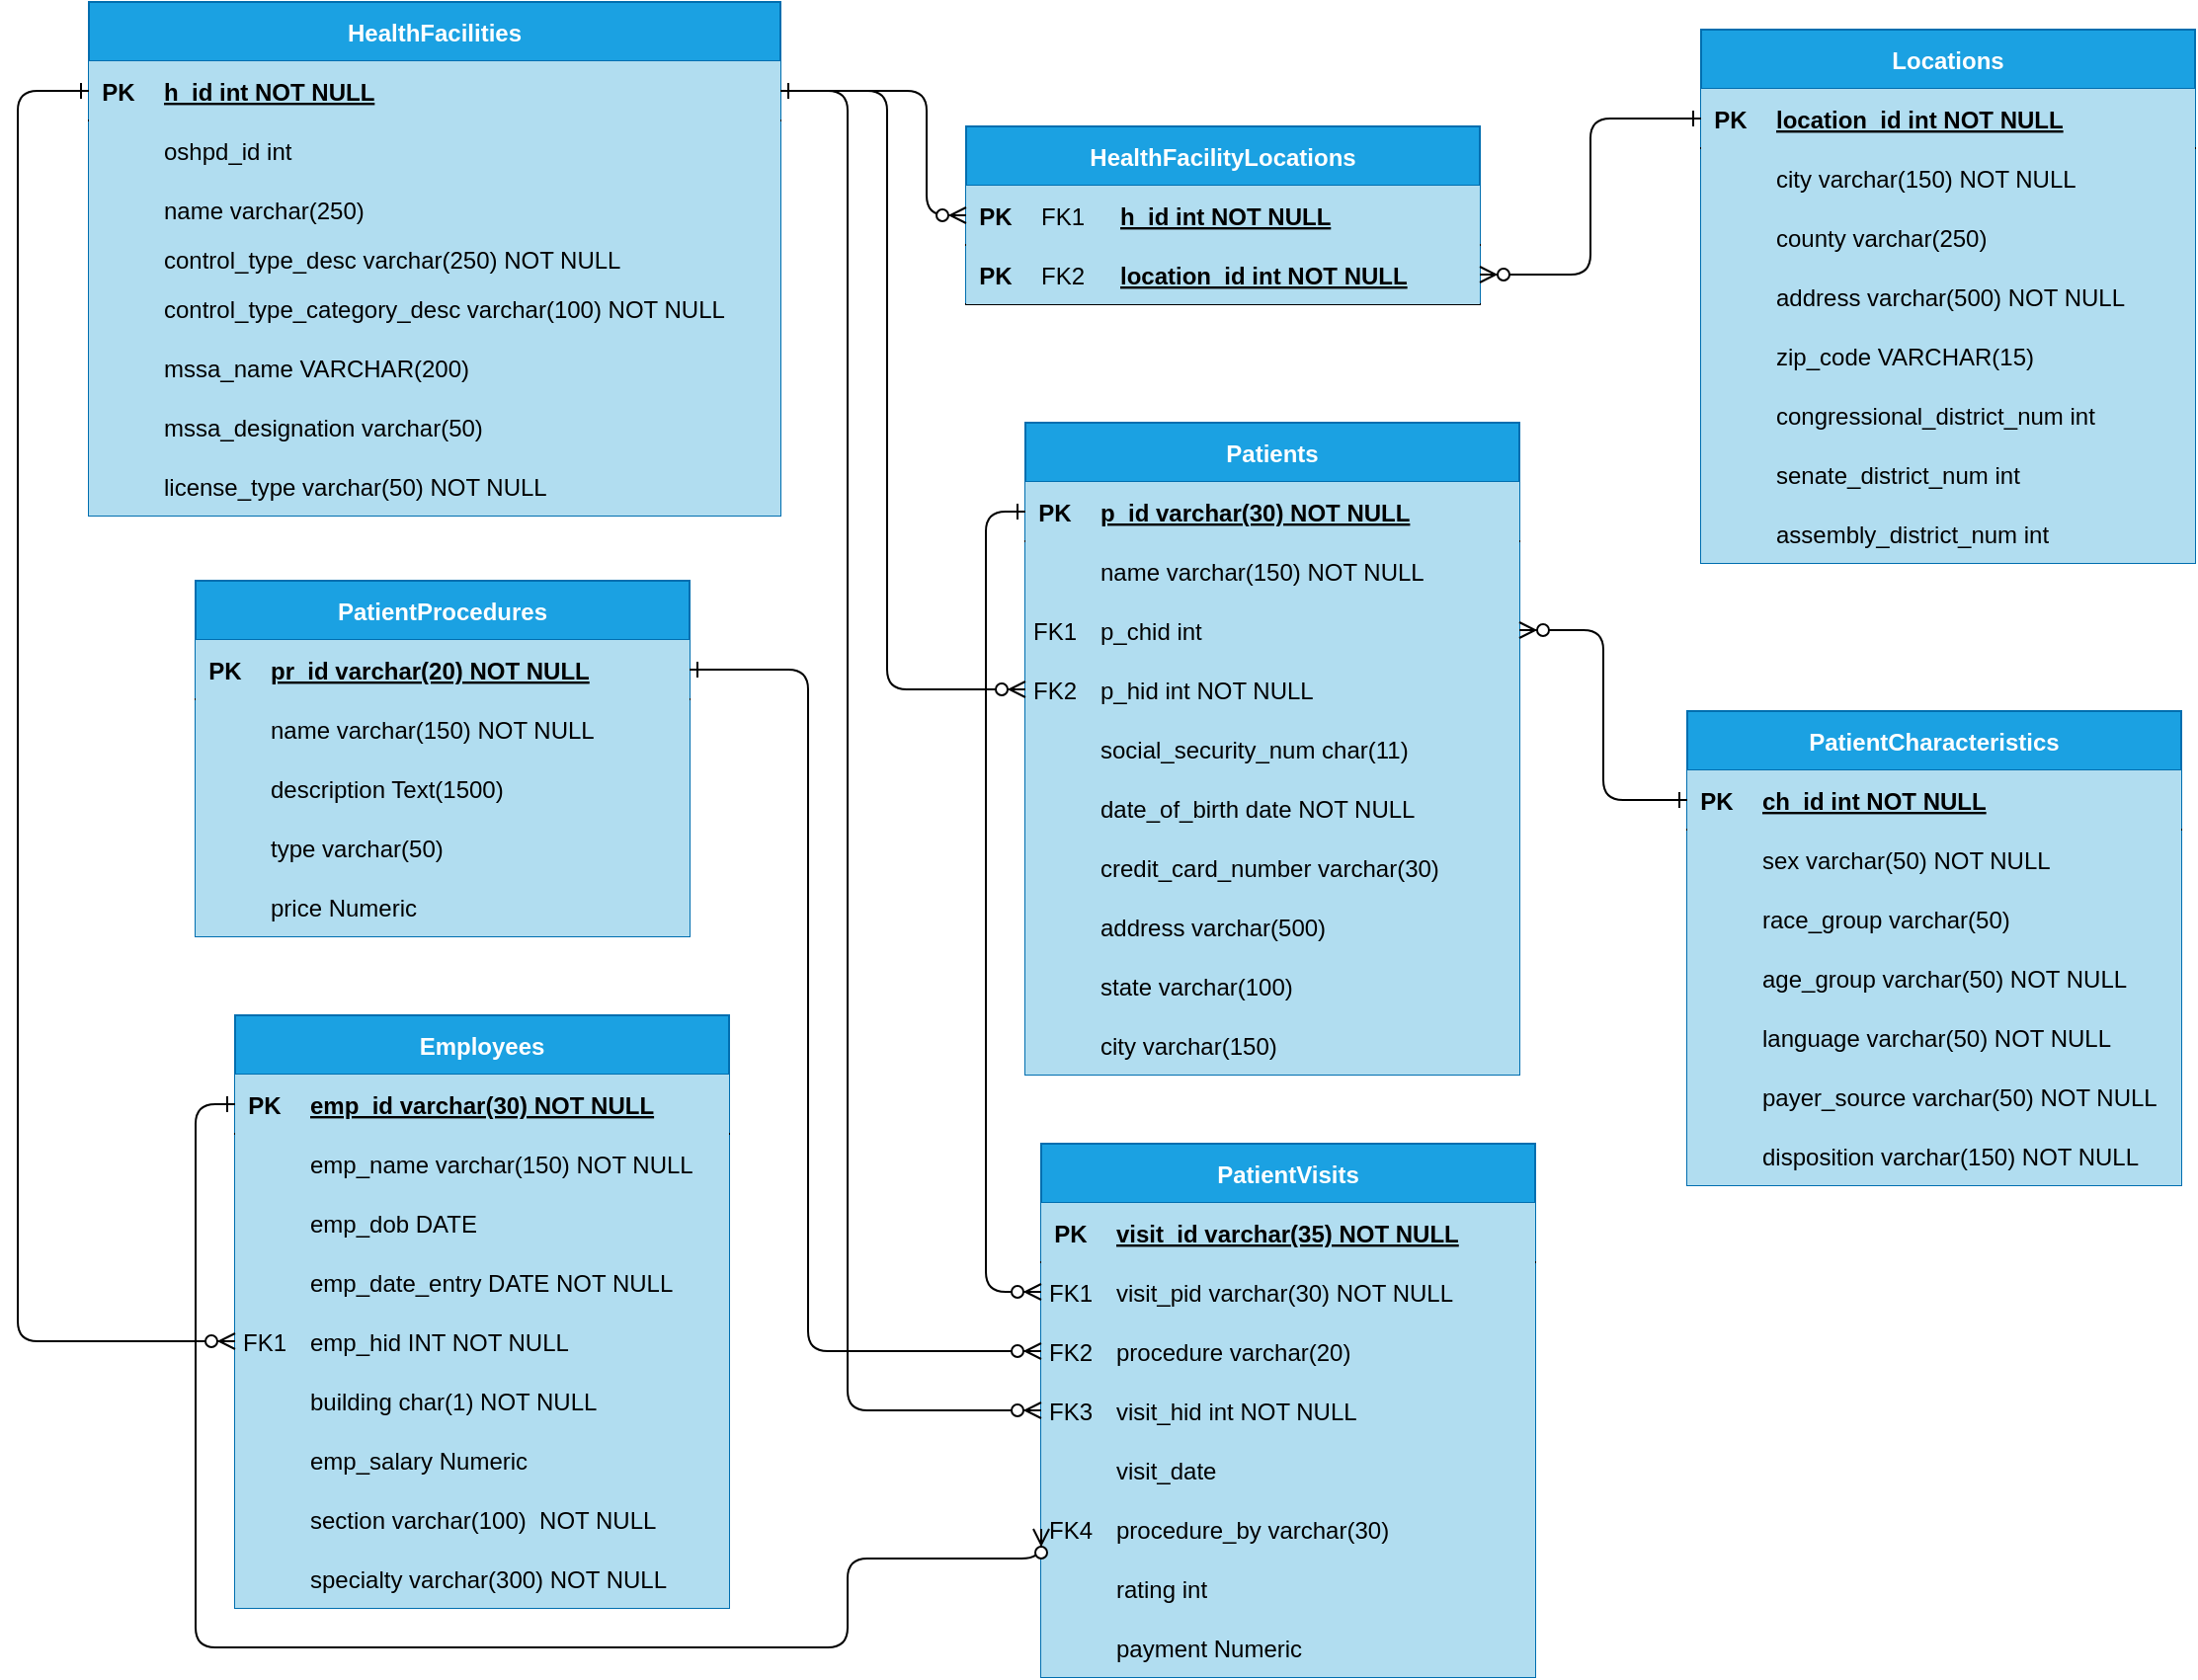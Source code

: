 <mxfile version="21.1.1" type="device">
  <diagram id="R2lEEEUBdFMjLlhIrx00" name="Page-1">
    <mxGraphModel dx="2015" dy="858" grid="0" gridSize="10" guides="1" tooltips="1" connect="1" arrows="1" fold="1" page="0" pageScale="1" pageWidth="850" pageHeight="1100" math="0" shadow="0" extFonts="Permanent Marker^https://fonts.googleapis.com/css?family=Permanent+Marker">
      <root>
        <mxCell id="0" />
        <mxCell id="1" parent="0" />
        <mxCell id="C-vyLk0tnHw3VtMMgP7b-2" value="Locations" style="shape=table;startSize=30;container=1;collapsible=1;childLayout=tableLayout;fixedRows=1;rowLines=0;fontStyle=1;align=center;resizeLast=1;fillColor=#1ba1e2;fontColor=#ffffff;strokeColor=#006EAF;" parent="1" vertex="1">
          <mxGeometry x="632" y="101" width="250" height="270" as="geometry" />
        </mxCell>
        <mxCell id="C-vyLk0tnHw3VtMMgP7b-3" value="" style="shape=partialRectangle;collapsible=0;dropTarget=0;pointerEvents=0;fillColor=none;points=[[0,0.5],[1,0.5]];portConstraint=eastwest;top=0;left=0;right=0;bottom=1;" parent="C-vyLk0tnHw3VtMMgP7b-2" vertex="1">
          <mxGeometry y="30" width="250" height="30" as="geometry" />
        </mxCell>
        <mxCell id="C-vyLk0tnHw3VtMMgP7b-4" value="PK" style="shape=partialRectangle;overflow=hidden;connectable=0;fillColor=#b1ddf0;top=0;left=0;bottom=0;right=0;fontStyle=1;strokeColor=#10739e;" parent="C-vyLk0tnHw3VtMMgP7b-3" vertex="1">
          <mxGeometry width="30" height="30" as="geometry">
            <mxRectangle width="30" height="30" as="alternateBounds" />
          </mxGeometry>
        </mxCell>
        <mxCell id="C-vyLk0tnHw3VtMMgP7b-5" value="location_id int NOT NULL " style="shape=partialRectangle;overflow=hidden;connectable=0;fillColor=#b1ddf0;top=0;left=0;bottom=0;right=0;align=left;spacingLeft=6;fontStyle=5;strokeColor=#10739e;" parent="C-vyLk0tnHw3VtMMgP7b-3" vertex="1">
          <mxGeometry x="30" width="220" height="30" as="geometry">
            <mxRectangle width="220" height="30" as="alternateBounds" />
          </mxGeometry>
        </mxCell>
        <mxCell id="C-vyLk0tnHw3VtMMgP7b-6" value="" style="shape=partialRectangle;collapsible=0;dropTarget=0;pointerEvents=0;fillColor=none;points=[[0,0.5],[1,0.5]];portConstraint=eastwest;top=0;left=0;right=0;bottom=0;" parent="C-vyLk0tnHw3VtMMgP7b-2" vertex="1">
          <mxGeometry y="60" width="250" height="30" as="geometry" />
        </mxCell>
        <mxCell id="C-vyLk0tnHw3VtMMgP7b-7" value="" style="shape=partialRectangle;overflow=hidden;connectable=0;fillColor=#b1ddf0;top=0;left=0;bottom=0;right=0;strokeColor=#10739e;" parent="C-vyLk0tnHw3VtMMgP7b-6" vertex="1">
          <mxGeometry width="30" height="30" as="geometry">
            <mxRectangle width="30" height="30" as="alternateBounds" />
          </mxGeometry>
        </mxCell>
        <mxCell id="C-vyLk0tnHw3VtMMgP7b-8" value="city varchar(150) NOT NULL" style="shape=partialRectangle;overflow=hidden;connectable=0;fillColor=#b1ddf0;top=0;left=0;bottom=0;right=0;align=left;spacingLeft=6;strokeColor=#10739e;" parent="C-vyLk0tnHw3VtMMgP7b-6" vertex="1">
          <mxGeometry x="30" width="220" height="30" as="geometry">
            <mxRectangle width="220" height="30" as="alternateBounds" />
          </mxGeometry>
        </mxCell>
        <mxCell id="C-vyLk0tnHw3VtMMgP7b-9" value="" style="shape=partialRectangle;collapsible=0;dropTarget=0;pointerEvents=0;fillColor=none;points=[[0,0.5],[1,0.5]];portConstraint=eastwest;top=0;left=0;right=0;bottom=0;" parent="C-vyLk0tnHw3VtMMgP7b-2" vertex="1">
          <mxGeometry y="90" width="250" height="30" as="geometry" />
        </mxCell>
        <mxCell id="C-vyLk0tnHw3VtMMgP7b-10" value="" style="shape=partialRectangle;overflow=hidden;connectable=0;fillColor=#b1ddf0;top=0;left=0;bottom=0;right=0;strokeColor=#10739e;" parent="C-vyLk0tnHw3VtMMgP7b-9" vertex="1">
          <mxGeometry width="30" height="30" as="geometry">
            <mxRectangle width="30" height="30" as="alternateBounds" />
          </mxGeometry>
        </mxCell>
        <mxCell id="C-vyLk0tnHw3VtMMgP7b-11" value="county varchar(250)" style="shape=partialRectangle;overflow=hidden;connectable=0;fillColor=#b1ddf0;top=0;left=0;bottom=0;right=0;align=left;spacingLeft=6;strokeColor=#10739e;" parent="C-vyLk0tnHw3VtMMgP7b-9" vertex="1">
          <mxGeometry x="30" width="220" height="30" as="geometry">
            <mxRectangle width="220" height="30" as="alternateBounds" />
          </mxGeometry>
        </mxCell>
        <mxCell id="I6zElXgZEDLd3gUoQ3DE-79" style="shape=partialRectangle;collapsible=0;dropTarget=0;pointerEvents=0;fillColor=none;points=[[0,0.5],[1,0.5]];portConstraint=eastwest;top=0;left=0;right=0;bottom=0;" parent="C-vyLk0tnHw3VtMMgP7b-2" vertex="1">
          <mxGeometry y="120" width="250" height="30" as="geometry" />
        </mxCell>
        <mxCell id="I6zElXgZEDLd3gUoQ3DE-80" style="shape=partialRectangle;overflow=hidden;connectable=0;fillColor=#b1ddf0;top=0;left=0;bottom=0;right=0;strokeColor=#10739e;" parent="I6zElXgZEDLd3gUoQ3DE-79" vertex="1">
          <mxGeometry width="30" height="30" as="geometry">
            <mxRectangle width="30" height="30" as="alternateBounds" />
          </mxGeometry>
        </mxCell>
        <mxCell id="I6zElXgZEDLd3gUoQ3DE-81" value="address varchar(500) NOT NULL" style="shape=partialRectangle;overflow=hidden;connectable=0;fillColor=#b1ddf0;top=0;left=0;bottom=0;right=0;align=left;spacingLeft=6;strokeColor=#10739e;" parent="I6zElXgZEDLd3gUoQ3DE-79" vertex="1">
          <mxGeometry x="30" width="220" height="30" as="geometry">
            <mxRectangle width="220" height="30" as="alternateBounds" />
          </mxGeometry>
        </mxCell>
        <mxCell id="I6zElXgZEDLd3gUoQ3DE-76" style="shape=partialRectangle;collapsible=0;dropTarget=0;pointerEvents=0;fillColor=none;points=[[0,0.5],[1,0.5]];portConstraint=eastwest;top=0;left=0;right=0;bottom=0;" parent="C-vyLk0tnHw3VtMMgP7b-2" vertex="1">
          <mxGeometry y="150" width="250" height="30" as="geometry" />
        </mxCell>
        <mxCell id="I6zElXgZEDLd3gUoQ3DE-77" style="shape=partialRectangle;overflow=hidden;connectable=0;fillColor=#b1ddf0;top=0;left=0;bottom=0;right=0;strokeColor=#10739e;" parent="I6zElXgZEDLd3gUoQ3DE-76" vertex="1">
          <mxGeometry width="30" height="30" as="geometry">
            <mxRectangle width="30" height="30" as="alternateBounds" />
          </mxGeometry>
        </mxCell>
        <mxCell id="I6zElXgZEDLd3gUoQ3DE-78" value="zip_code VARCHAR(15)" style="shape=partialRectangle;overflow=hidden;connectable=0;fillColor=#b1ddf0;top=0;left=0;bottom=0;right=0;align=left;spacingLeft=6;strokeColor=#10739e;" parent="I6zElXgZEDLd3gUoQ3DE-76" vertex="1">
          <mxGeometry x="30" width="220" height="30" as="geometry">
            <mxRectangle width="220" height="30" as="alternateBounds" />
          </mxGeometry>
        </mxCell>
        <mxCell id="I6zElXgZEDLd3gUoQ3DE-73" style="shape=partialRectangle;collapsible=0;dropTarget=0;pointerEvents=0;fillColor=none;points=[[0,0.5],[1,0.5]];portConstraint=eastwest;top=0;left=0;right=0;bottom=0;" parent="C-vyLk0tnHw3VtMMgP7b-2" vertex="1">
          <mxGeometry y="180" width="250" height="30" as="geometry" />
        </mxCell>
        <mxCell id="I6zElXgZEDLd3gUoQ3DE-74" style="shape=partialRectangle;overflow=hidden;connectable=0;fillColor=#b1ddf0;top=0;left=0;bottom=0;right=0;strokeColor=#10739e;" parent="I6zElXgZEDLd3gUoQ3DE-73" vertex="1">
          <mxGeometry width="30" height="30" as="geometry">
            <mxRectangle width="30" height="30" as="alternateBounds" />
          </mxGeometry>
        </mxCell>
        <mxCell id="I6zElXgZEDLd3gUoQ3DE-75" value="congressional_district_num int" style="shape=partialRectangle;overflow=hidden;connectable=0;fillColor=#b1ddf0;top=0;left=0;bottom=0;right=0;align=left;spacingLeft=6;strokeColor=#10739e;" parent="I6zElXgZEDLd3gUoQ3DE-73" vertex="1">
          <mxGeometry x="30" width="220" height="30" as="geometry">
            <mxRectangle width="220" height="30" as="alternateBounds" />
          </mxGeometry>
        </mxCell>
        <mxCell id="I6zElXgZEDLd3gUoQ3DE-70" style="shape=partialRectangle;collapsible=0;dropTarget=0;pointerEvents=0;fillColor=none;points=[[0,0.5],[1,0.5]];portConstraint=eastwest;top=0;left=0;right=0;bottom=0;" parent="C-vyLk0tnHw3VtMMgP7b-2" vertex="1">
          <mxGeometry y="210" width="250" height="30" as="geometry" />
        </mxCell>
        <mxCell id="I6zElXgZEDLd3gUoQ3DE-71" style="shape=partialRectangle;overflow=hidden;connectable=0;fillColor=#b1ddf0;top=0;left=0;bottom=0;right=0;strokeColor=#10739e;" parent="I6zElXgZEDLd3gUoQ3DE-70" vertex="1">
          <mxGeometry width="30" height="30" as="geometry">
            <mxRectangle width="30" height="30" as="alternateBounds" />
          </mxGeometry>
        </mxCell>
        <mxCell id="I6zElXgZEDLd3gUoQ3DE-72" value="senate_district_num int" style="shape=partialRectangle;overflow=hidden;connectable=0;fillColor=#b1ddf0;top=0;left=0;bottom=0;right=0;align=left;spacingLeft=6;strokeColor=#10739e;" parent="I6zElXgZEDLd3gUoQ3DE-70" vertex="1">
          <mxGeometry x="30" width="220" height="30" as="geometry">
            <mxRectangle width="220" height="30" as="alternateBounds" />
          </mxGeometry>
        </mxCell>
        <mxCell id="I6zElXgZEDLd3gUoQ3DE-85" style="shape=partialRectangle;collapsible=0;dropTarget=0;pointerEvents=0;fillColor=none;points=[[0,0.5],[1,0.5]];portConstraint=eastwest;top=0;left=0;right=0;bottom=0;" parent="C-vyLk0tnHw3VtMMgP7b-2" vertex="1">
          <mxGeometry y="240" width="250" height="30" as="geometry" />
        </mxCell>
        <mxCell id="I6zElXgZEDLd3gUoQ3DE-86" style="shape=partialRectangle;overflow=hidden;connectable=0;fillColor=#b1ddf0;top=0;left=0;bottom=0;right=0;strokeColor=#10739e;" parent="I6zElXgZEDLd3gUoQ3DE-85" vertex="1">
          <mxGeometry width="30" height="30" as="geometry">
            <mxRectangle width="30" height="30" as="alternateBounds" />
          </mxGeometry>
        </mxCell>
        <mxCell id="I6zElXgZEDLd3gUoQ3DE-87" value="assembly_district_num int" style="shape=partialRectangle;overflow=hidden;connectable=0;fillColor=#b1ddf0;top=0;left=0;bottom=0;right=0;align=left;spacingLeft=6;strokeColor=#10739e;" parent="I6zElXgZEDLd3gUoQ3DE-85" vertex="1">
          <mxGeometry x="30" width="220" height="30" as="geometry">
            <mxRectangle width="220" height="30" as="alternateBounds" />
          </mxGeometry>
        </mxCell>
        <mxCell id="I6zElXgZEDLd3gUoQ3DE-1" value="PatientCharacteristics" style="shape=table;startSize=30;container=1;collapsible=1;childLayout=tableLayout;fixedRows=1;rowLines=0;fontStyle=1;align=center;resizeLast=1;fillColor=#1ba1e2;fontColor=#ffffff;strokeColor=#006EAF;" parent="1" vertex="1">
          <mxGeometry x="625" y="446" width="250" height="240" as="geometry" />
        </mxCell>
        <mxCell id="I6zElXgZEDLd3gUoQ3DE-2" value="" style="shape=partialRectangle;collapsible=0;dropTarget=0;pointerEvents=0;fillColor=none;points=[[0,0.5],[1,0.5]];portConstraint=eastwest;top=0;left=0;right=0;bottom=1;" parent="I6zElXgZEDLd3gUoQ3DE-1" vertex="1">
          <mxGeometry y="30" width="250" height="30" as="geometry" />
        </mxCell>
        <mxCell id="I6zElXgZEDLd3gUoQ3DE-3" value="PK" style="shape=partialRectangle;overflow=hidden;connectable=0;fillColor=#b1ddf0;top=0;left=0;bottom=0;right=0;fontStyle=1;strokeColor=#10739e;" parent="I6zElXgZEDLd3gUoQ3DE-2" vertex="1">
          <mxGeometry width="30" height="30" as="geometry">
            <mxRectangle width="30" height="30" as="alternateBounds" />
          </mxGeometry>
        </mxCell>
        <mxCell id="I6zElXgZEDLd3gUoQ3DE-4" value="ch_id int NOT NULL " style="shape=partialRectangle;overflow=hidden;connectable=0;fillColor=#b1ddf0;top=0;left=0;bottom=0;right=0;align=left;spacingLeft=6;fontStyle=5;strokeColor=#10739e;" parent="I6zElXgZEDLd3gUoQ3DE-2" vertex="1">
          <mxGeometry x="30" width="220" height="30" as="geometry">
            <mxRectangle width="220" height="30" as="alternateBounds" />
          </mxGeometry>
        </mxCell>
        <mxCell id="I6zElXgZEDLd3gUoQ3DE-5" value="" style="shape=partialRectangle;collapsible=0;dropTarget=0;pointerEvents=0;fillColor=none;points=[[0,0.5],[1,0.5]];portConstraint=eastwest;top=0;left=0;right=0;bottom=0;" parent="I6zElXgZEDLd3gUoQ3DE-1" vertex="1">
          <mxGeometry y="60" width="250" height="30" as="geometry" />
        </mxCell>
        <mxCell id="I6zElXgZEDLd3gUoQ3DE-6" value="" style="shape=partialRectangle;overflow=hidden;connectable=0;fillColor=#b1ddf0;top=0;left=0;bottom=0;right=0;strokeColor=#10739e;" parent="I6zElXgZEDLd3gUoQ3DE-5" vertex="1">
          <mxGeometry width="30" height="30" as="geometry">
            <mxRectangle width="30" height="30" as="alternateBounds" />
          </mxGeometry>
        </mxCell>
        <mxCell id="I6zElXgZEDLd3gUoQ3DE-7" value="sex varchar(50) NOT NULL" style="shape=partialRectangle;overflow=hidden;connectable=0;fillColor=#b1ddf0;top=0;left=0;bottom=0;right=0;align=left;spacingLeft=6;strokeColor=#10739e;" parent="I6zElXgZEDLd3gUoQ3DE-5" vertex="1">
          <mxGeometry x="30" width="220" height="30" as="geometry">
            <mxRectangle width="220" height="30" as="alternateBounds" />
          </mxGeometry>
        </mxCell>
        <mxCell id="I6zElXgZEDLd3gUoQ3DE-8" value="" style="shape=partialRectangle;collapsible=0;dropTarget=0;pointerEvents=0;fillColor=none;points=[[0,0.5],[1,0.5]];portConstraint=eastwest;top=0;left=0;right=0;bottom=0;" parent="I6zElXgZEDLd3gUoQ3DE-1" vertex="1">
          <mxGeometry y="90" width="250" height="30" as="geometry" />
        </mxCell>
        <mxCell id="I6zElXgZEDLd3gUoQ3DE-9" value="" style="shape=partialRectangle;overflow=hidden;connectable=0;fillColor=#b1ddf0;top=0;left=0;bottom=0;right=0;strokeColor=#10739e;" parent="I6zElXgZEDLd3gUoQ3DE-8" vertex="1">
          <mxGeometry width="30" height="30" as="geometry">
            <mxRectangle width="30" height="30" as="alternateBounds" />
          </mxGeometry>
        </mxCell>
        <mxCell id="I6zElXgZEDLd3gUoQ3DE-10" value="race_group varchar(50)" style="shape=partialRectangle;overflow=hidden;connectable=0;fillColor=#b1ddf0;top=0;left=0;bottom=0;right=0;align=left;spacingLeft=6;strokeColor=#10739e;" parent="I6zElXgZEDLd3gUoQ3DE-8" vertex="1">
          <mxGeometry x="30" width="220" height="30" as="geometry">
            <mxRectangle width="220" height="30" as="alternateBounds" />
          </mxGeometry>
        </mxCell>
        <mxCell id="I6zElXgZEDLd3gUoQ3DE-23" style="shape=partialRectangle;collapsible=0;dropTarget=0;pointerEvents=0;fillColor=none;points=[[0,0.5],[1,0.5]];portConstraint=eastwest;top=0;left=0;right=0;bottom=0;" parent="I6zElXgZEDLd3gUoQ3DE-1" vertex="1">
          <mxGeometry y="120" width="250" height="30" as="geometry" />
        </mxCell>
        <mxCell id="I6zElXgZEDLd3gUoQ3DE-24" style="shape=partialRectangle;overflow=hidden;connectable=0;fillColor=#b1ddf0;top=0;left=0;bottom=0;right=0;strokeColor=#10739e;" parent="I6zElXgZEDLd3gUoQ3DE-23" vertex="1">
          <mxGeometry width="30" height="30" as="geometry">
            <mxRectangle width="30" height="30" as="alternateBounds" />
          </mxGeometry>
        </mxCell>
        <mxCell id="I6zElXgZEDLd3gUoQ3DE-25" value="age_group varchar(50) NOT NULL" style="shape=partialRectangle;overflow=hidden;connectable=0;fillColor=#b1ddf0;top=0;left=0;bottom=0;right=0;align=left;spacingLeft=6;strokeColor=#10739e;" parent="I6zElXgZEDLd3gUoQ3DE-23" vertex="1">
          <mxGeometry x="30" width="220" height="30" as="geometry">
            <mxRectangle width="220" height="30" as="alternateBounds" />
          </mxGeometry>
        </mxCell>
        <mxCell id="I6zElXgZEDLd3gUoQ3DE-20" style="shape=partialRectangle;collapsible=0;dropTarget=0;pointerEvents=0;fillColor=none;points=[[0,0.5],[1,0.5]];portConstraint=eastwest;top=0;left=0;right=0;bottom=0;" parent="I6zElXgZEDLd3gUoQ3DE-1" vertex="1">
          <mxGeometry y="150" width="250" height="30" as="geometry" />
        </mxCell>
        <mxCell id="I6zElXgZEDLd3gUoQ3DE-21" style="shape=partialRectangle;overflow=hidden;connectable=0;fillColor=#b1ddf0;top=0;left=0;bottom=0;right=0;strokeColor=#10739e;" parent="I6zElXgZEDLd3gUoQ3DE-20" vertex="1">
          <mxGeometry width="30" height="30" as="geometry">
            <mxRectangle width="30" height="30" as="alternateBounds" />
          </mxGeometry>
        </mxCell>
        <mxCell id="I6zElXgZEDLd3gUoQ3DE-22" value="language varchar(50) NOT NULL" style="shape=partialRectangle;overflow=hidden;connectable=0;fillColor=#b1ddf0;top=0;left=0;bottom=0;right=0;align=left;spacingLeft=6;strokeColor=#10739e;" parent="I6zElXgZEDLd3gUoQ3DE-20" vertex="1">
          <mxGeometry x="30" width="220" height="30" as="geometry">
            <mxRectangle width="220" height="30" as="alternateBounds" />
          </mxGeometry>
        </mxCell>
        <mxCell id="I6zElXgZEDLd3gUoQ3DE-17" style="shape=partialRectangle;collapsible=0;dropTarget=0;pointerEvents=0;fillColor=none;points=[[0,0.5],[1,0.5]];portConstraint=eastwest;top=0;left=0;right=0;bottom=0;" parent="I6zElXgZEDLd3gUoQ3DE-1" vertex="1">
          <mxGeometry y="180" width="250" height="30" as="geometry" />
        </mxCell>
        <mxCell id="I6zElXgZEDLd3gUoQ3DE-18" style="shape=partialRectangle;overflow=hidden;connectable=0;fillColor=#b1ddf0;top=0;left=0;bottom=0;right=0;strokeColor=#10739e;" parent="I6zElXgZEDLd3gUoQ3DE-17" vertex="1">
          <mxGeometry width="30" height="30" as="geometry">
            <mxRectangle width="30" height="30" as="alternateBounds" />
          </mxGeometry>
        </mxCell>
        <mxCell id="I6zElXgZEDLd3gUoQ3DE-19" value="payer_source varchar(50) NOT NULL" style="shape=partialRectangle;overflow=hidden;connectable=0;fillColor=#b1ddf0;top=0;left=0;bottom=0;right=0;align=left;spacingLeft=6;strokeColor=#10739e;" parent="I6zElXgZEDLd3gUoQ3DE-17" vertex="1">
          <mxGeometry x="30" width="220" height="30" as="geometry">
            <mxRectangle width="220" height="30" as="alternateBounds" />
          </mxGeometry>
        </mxCell>
        <mxCell id="I6zElXgZEDLd3gUoQ3DE-14" style="shape=partialRectangle;collapsible=0;dropTarget=0;pointerEvents=0;fillColor=none;points=[[0,0.5],[1,0.5]];portConstraint=eastwest;top=0;left=0;right=0;bottom=0;" parent="I6zElXgZEDLd3gUoQ3DE-1" vertex="1">
          <mxGeometry y="210" width="250" height="30" as="geometry" />
        </mxCell>
        <mxCell id="I6zElXgZEDLd3gUoQ3DE-15" style="shape=partialRectangle;overflow=hidden;connectable=0;fillColor=#b1ddf0;top=0;left=0;bottom=0;right=0;strokeColor=#10739e;" parent="I6zElXgZEDLd3gUoQ3DE-14" vertex="1">
          <mxGeometry width="30" height="30" as="geometry">
            <mxRectangle width="30" height="30" as="alternateBounds" />
          </mxGeometry>
        </mxCell>
        <mxCell id="I6zElXgZEDLd3gUoQ3DE-16" value="disposition varchar(150) NOT NULL" style="shape=partialRectangle;overflow=hidden;connectable=0;fillColor=#b1ddf0;top=0;left=0;bottom=0;right=0;align=left;spacingLeft=6;strokeColor=#10739e;" parent="I6zElXgZEDLd3gUoQ3DE-14" vertex="1">
          <mxGeometry x="30" width="220" height="30" as="geometry">
            <mxRectangle width="220" height="30" as="alternateBounds" />
          </mxGeometry>
        </mxCell>
        <mxCell id="I6zElXgZEDLd3gUoQ3DE-26" value="PatientProcedures" style="shape=table;startSize=30;container=1;collapsible=1;childLayout=tableLayout;fixedRows=1;rowLines=0;fontStyle=1;align=center;resizeLast=1;fillColor=#1ba1e2;fontColor=#ffffff;strokeColor=#006EAF;" parent="1" vertex="1">
          <mxGeometry x="-130" y="380" width="250" height="180" as="geometry" />
        </mxCell>
        <mxCell id="I6zElXgZEDLd3gUoQ3DE-27" value="" style="shape=partialRectangle;collapsible=0;dropTarget=0;pointerEvents=0;fillColor=none;points=[[0,0.5],[1,0.5]];portConstraint=eastwest;top=0;left=0;right=0;bottom=1;" parent="I6zElXgZEDLd3gUoQ3DE-26" vertex="1">
          <mxGeometry y="30" width="250" height="30" as="geometry" />
        </mxCell>
        <mxCell id="I6zElXgZEDLd3gUoQ3DE-28" value="PK" style="shape=partialRectangle;overflow=hidden;connectable=0;fillColor=#b1ddf0;top=0;left=0;bottom=0;right=0;fontStyle=1;strokeColor=#10739e;" parent="I6zElXgZEDLd3gUoQ3DE-27" vertex="1">
          <mxGeometry width="30" height="30" as="geometry">
            <mxRectangle width="30" height="30" as="alternateBounds" />
          </mxGeometry>
        </mxCell>
        <mxCell id="I6zElXgZEDLd3gUoQ3DE-29" value="pr_id varchar(20) NOT NULL " style="shape=partialRectangle;overflow=hidden;connectable=0;fillColor=#b1ddf0;top=0;left=0;bottom=0;right=0;align=left;spacingLeft=6;fontStyle=5;strokeColor=#10739e;" parent="I6zElXgZEDLd3gUoQ3DE-27" vertex="1">
          <mxGeometry x="30" width="220" height="30" as="geometry">
            <mxRectangle width="220" height="30" as="alternateBounds" />
          </mxGeometry>
        </mxCell>
        <mxCell id="I6zElXgZEDLd3gUoQ3DE-30" value="" style="shape=partialRectangle;collapsible=0;dropTarget=0;pointerEvents=0;fillColor=none;points=[[0,0.5],[1,0.5]];portConstraint=eastwest;top=0;left=0;right=0;bottom=0;" parent="I6zElXgZEDLd3gUoQ3DE-26" vertex="1">
          <mxGeometry y="60" width="250" height="30" as="geometry" />
        </mxCell>
        <mxCell id="I6zElXgZEDLd3gUoQ3DE-31" value="" style="shape=partialRectangle;overflow=hidden;connectable=0;fillColor=#b1ddf0;top=0;left=0;bottom=0;right=0;strokeColor=#10739e;" parent="I6zElXgZEDLd3gUoQ3DE-30" vertex="1">
          <mxGeometry width="30" height="30" as="geometry">
            <mxRectangle width="30" height="30" as="alternateBounds" />
          </mxGeometry>
        </mxCell>
        <mxCell id="I6zElXgZEDLd3gUoQ3DE-32" value="name varchar(150) NOT NULL" style="shape=partialRectangle;overflow=hidden;connectable=0;fillColor=#b1ddf0;top=0;left=0;bottom=0;right=0;align=left;spacingLeft=6;strokeColor=#10739e;" parent="I6zElXgZEDLd3gUoQ3DE-30" vertex="1">
          <mxGeometry x="30" width="220" height="30" as="geometry">
            <mxRectangle width="220" height="30" as="alternateBounds" />
          </mxGeometry>
        </mxCell>
        <mxCell id="I6zElXgZEDLd3gUoQ3DE-33" value="" style="shape=partialRectangle;collapsible=0;dropTarget=0;pointerEvents=0;fillColor=none;points=[[0,0.5],[1,0.5]];portConstraint=eastwest;top=0;left=0;right=0;bottom=0;" parent="I6zElXgZEDLd3gUoQ3DE-26" vertex="1">
          <mxGeometry y="90" width="250" height="30" as="geometry" />
        </mxCell>
        <mxCell id="I6zElXgZEDLd3gUoQ3DE-34" value="" style="shape=partialRectangle;overflow=hidden;connectable=0;fillColor=#b1ddf0;top=0;left=0;bottom=0;right=0;strokeColor=#10739e;" parent="I6zElXgZEDLd3gUoQ3DE-33" vertex="1">
          <mxGeometry width="30" height="30" as="geometry">
            <mxRectangle width="30" height="30" as="alternateBounds" />
          </mxGeometry>
        </mxCell>
        <mxCell id="I6zElXgZEDLd3gUoQ3DE-35" value="description Text(1500)" style="shape=partialRectangle;overflow=hidden;connectable=0;fillColor=#b1ddf0;top=0;left=0;bottom=0;right=0;align=left;spacingLeft=6;strokeColor=#10739e;" parent="I6zElXgZEDLd3gUoQ3DE-33" vertex="1">
          <mxGeometry x="30" width="220" height="30" as="geometry">
            <mxRectangle width="220" height="30" as="alternateBounds" />
          </mxGeometry>
        </mxCell>
        <mxCell id="I6zElXgZEDLd3gUoQ3DE-36" style="shape=partialRectangle;collapsible=0;dropTarget=0;pointerEvents=0;fillColor=none;points=[[0,0.5],[1,0.5]];portConstraint=eastwest;top=0;left=0;right=0;bottom=0;" parent="I6zElXgZEDLd3gUoQ3DE-26" vertex="1">
          <mxGeometry y="120" width="250" height="30" as="geometry" />
        </mxCell>
        <mxCell id="I6zElXgZEDLd3gUoQ3DE-37" style="shape=partialRectangle;overflow=hidden;connectable=0;fillColor=#b1ddf0;top=0;left=0;bottom=0;right=0;strokeColor=#10739e;" parent="I6zElXgZEDLd3gUoQ3DE-36" vertex="1">
          <mxGeometry width="30" height="30" as="geometry">
            <mxRectangle width="30" height="30" as="alternateBounds" />
          </mxGeometry>
        </mxCell>
        <mxCell id="I6zElXgZEDLd3gUoQ3DE-38" value="type varchar(50)" style="shape=partialRectangle;overflow=hidden;connectable=0;fillColor=#b1ddf0;top=0;left=0;bottom=0;right=0;align=left;spacingLeft=6;strokeColor=#10739e;" parent="I6zElXgZEDLd3gUoQ3DE-36" vertex="1">
          <mxGeometry x="30" width="220" height="30" as="geometry">
            <mxRectangle width="220" height="30" as="alternateBounds" />
          </mxGeometry>
        </mxCell>
        <mxCell id="I6zElXgZEDLd3gUoQ3DE-39" style="shape=partialRectangle;collapsible=0;dropTarget=0;pointerEvents=0;fillColor=none;points=[[0,0.5],[1,0.5]];portConstraint=eastwest;top=0;left=0;right=0;bottom=0;" parent="I6zElXgZEDLd3gUoQ3DE-26" vertex="1">
          <mxGeometry y="150" width="250" height="30" as="geometry" />
        </mxCell>
        <mxCell id="I6zElXgZEDLd3gUoQ3DE-40" style="shape=partialRectangle;overflow=hidden;connectable=0;fillColor=#b1ddf0;top=0;left=0;bottom=0;right=0;strokeColor=#10739e;" parent="I6zElXgZEDLd3gUoQ3DE-39" vertex="1">
          <mxGeometry width="30" height="30" as="geometry">
            <mxRectangle width="30" height="30" as="alternateBounds" />
          </mxGeometry>
        </mxCell>
        <mxCell id="I6zElXgZEDLd3gUoQ3DE-41" value="price Numeric" style="shape=partialRectangle;overflow=hidden;connectable=0;fillColor=#b1ddf0;top=0;left=0;bottom=0;right=0;align=left;spacingLeft=6;strokeColor=#10739e;" parent="I6zElXgZEDLd3gUoQ3DE-39" vertex="1">
          <mxGeometry x="30" width="220" height="30" as="geometry">
            <mxRectangle width="220" height="30" as="alternateBounds" />
          </mxGeometry>
        </mxCell>
        <mxCell id="I6zElXgZEDLd3gUoQ3DE-88" value="HealthFacilities" style="shape=table;startSize=30;container=1;collapsible=1;childLayout=tableLayout;fixedRows=1;rowLines=0;fontStyle=1;align=center;resizeLast=1;fillColor=#1ba1e2;fontColor=#ffffff;strokeColor=#006EAF;" parent="1" vertex="1">
          <mxGeometry x="-184" y="87" width="350" height="260" as="geometry" />
        </mxCell>
        <mxCell id="I6zElXgZEDLd3gUoQ3DE-89" value="" style="shape=partialRectangle;collapsible=0;dropTarget=0;pointerEvents=0;fillColor=none;points=[[0,0.5],[1,0.5]];portConstraint=eastwest;top=0;left=0;right=0;bottom=1;" parent="I6zElXgZEDLd3gUoQ3DE-88" vertex="1">
          <mxGeometry y="30" width="350" height="30" as="geometry" />
        </mxCell>
        <mxCell id="I6zElXgZEDLd3gUoQ3DE-90" value="PK" style="shape=partialRectangle;overflow=hidden;connectable=0;fillColor=#b1ddf0;top=0;left=0;bottom=0;right=0;fontStyle=1;strokeColor=#10739e;" parent="I6zElXgZEDLd3gUoQ3DE-89" vertex="1">
          <mxGeometry width="30" height="30" as="geometry">
            <mxRectangle width="30" height="30" as="alternateBounds" />
          </mxGeometry>
        </mxCell>
        <mxCell id="I6zElXgZEDLd3gUoQ3DE-91" value="h_id int NOT NULL " style="shape=partialRectangle;overflow=hidden;connectable=0;fillColor=#b1ddf0;top=0;left=0;bottom=0;right=0;align=left;spacingLeft=6;fontStyle=5;strokeColor=#10739e;" parent="I6zElXgZEDLd3gUoQ3DE-89" vertex="1">
          <mxGeometry x="30" width="320" height="30" as="geometry">
            <mxRectangle width="320" height="30" as="alternateBounds" />
          </mxGeometry>
        </mxCell>
        <mxCell id="I6zElXgZEDLd3gUoQ3DE-92" value="" style="shape=partialRectangle;collapsible=0;dropTarget=0;pointerEvents=0;fillColor=none;points=[[0,0.5],[1,0.5]];portConstraint=eastwest;top=0;left=0;right=0;bottom=0;" parent="I6zElXgZEDLd3gUoQ3DE-88" vertex="1">
          <mxGeometry y="60" width="350" height="30" as="geometry" />
        </mxCell>
        <mxCell id="I6zElXgZEDLd3gUoQ3DE-93" value="" style="shape=partialRectangle;overflow=hidden;connectable=0;fillColor=#b1ddf0;top=0;left=0;bottom=0;right=0;strokeColor=#10739e;" parent="I6zElXgZEDLd3gUoQ3DE-92" vertex="1">
          <mxGeometry width="30" height="30" as="geometry">
            <mxRectangle width="30" height="30" as="alternateBounds" />
          </mxGeometry>
        </mxCell>
        <mxCell id="I6zElXgZEDLd3gUoQ3DE-94" value="oshpd_id int" style="shape=partialRectangle;overflow=hidden;connectable=0;fillColor=#b1ddf0;top=0;left=0;bottom=0;right=0;align=left;spacingLeft=6;strokeColor=#10739e;" parent="I6zElXgZEDLd3gUoQ3DE-92" vertex="1">
          <mxGeometry x="30" width="320" height="30" as="geometry">
            <mxRectangle width="320" height="30" as="alternateBounds" />
          </mxGeometry>
        </mxCell>
        <mxCell id="I6zElXgZEDLd3gUoQ3DE-95" value="" style="shape=partialRectangle;collapsible=0;dropTarget=0;pointerEvents=0;fillColor=none;points=[[0,0.5],[1,0.5]];portConstraint=eastwest;top=0;left=0;right=0;bottom=0;" parent="I6zElXgZEDLd3gUoQ3DE-88" vertex="1">
          <mxGeometry y="90" width="350" height="30" as="geometry" />
        </mxCell>
        <mxCell id="I6zElXgZEDLd3gUoQ3DE-96" value="" style="shape=partialRectangle;overflow=hidden;connectable=0;fillColor=#b1ddf0;top=0;left=0;bottom=0;right=0;strokeColor=#10739e;" parent="I6zElXgZEDLd3gUoQ3DE-95" vertex="1">
          <mxGeometry width="30" height="30" as="geometry">
            <mxRectangle width="30" height="30" as="alternateBounds" />
          </mxGeometry>
        </mxCell>
        <mxCell id="I6zElXgZEDLd3gUoQ3DE-97" value="name varchar(250)" style="shape=partialRectangle;overflow=hidden;connectable=0;fillColor=#b1ddf0;top=0;left=0;bottom=0;right=0;align=left;spacingLeft=6;strokeColor=#10739e;" parent="I6zElXgZEDLd3gUoQ3DE-95" vertex="1">
          <mxGeometry x="30" width="320" height="30" as="geometry">
            <mxRectangle width="320" height="30" as="alternateBounds" />
          </mxGeometry>
        </mxCell>
        <mxCell id="I6zElXgZEDLd3gUoQ3DE-98" style="shape=partialRectangle;collapsible=0;dropTarget=0;pointerEvents=0;fillColor=none;points=[[0,0.5],[1,0.5]];portConstraint=eastwest;top=0;left=0;right=0;bottom=0;" parent="I6zElXgZEDLd3gUoQ3DE-88" vertex="1">
          <mxGeometry y="120" width="350" height="20" as="geometry" />
        </mxCell>
        <mxCell id="I6zElXgZEDLd3gUoQ3DE-99" style="shape=partialRectangle;overflow=hidden;connectable=0;fillColor=#b1ddf0;top=0;left=0;bottom=0;right=0;strokeColor=#10739e;" parent="I6zElXgZEDLd3gUoQ3DE-98" vertex="1">
          <mxGeometry width="30" height="20" as="geometry">
            <mxRectangle width="30" height="20" as="alternateBounds" />
          </mxGeometry>
        </mxCell>
        <mxCell id="I6zElXgZEDLd3gUoQ3DE-100" value="control_type_desc varchar(250) NOT NULL" style="shape=partialRectangle;overflow=hidden;connectable=0;fillColor=#b1ddf0;top=0;left=0;bottom=0;right=0;align=left;spacingLeft=6;strokeColor=#10739e;" parent="I6zElXgZEDLd3gUoQ3DE-98" vertex="1">
          <mxGeometry x="30" width="320" height="20" as="geometry">
            <mxRectangle width="320" height="20" as="alternateBounds" />
          </mxGeometry>
        </mxCell>
        <mxCell id="I6zElXgZEDLd3gUoQ3DE-101" style="shape=partialRectangle;collapsible=0;dropTarget=0;pointerEvents=0;fillColor=none;points=[[0,0.5],[1,0.5]];portConstraint=eastwest;top=0;left=0;right=0;bottom=0;" parent="I6zElXgZEDLd3gUoQ3DE-88" vertex="1">
          <mxGeometry y="140" width="350" height="30" as="geometry" />
        </mxCell>
        <mxCell id="I6zElXgZEDLd3gUoQ3DE-102" style="shape=partialRectangle;overflow=hidden;connectable=0;fillColor=#b1ddf0;top=0;left=0;bottom=0;right=0;strokeColor=#10739e;" parent="I6zElXgZEDLd3gUoQ3DE-101" vertex="1">
          <mxGeometry width="30" height="30" as="geometry">
            <mxRectangle width="30" height="30" as="alternateBounds" />
          </mxGeometry>
        </mxCell>
        <mxCell id="I6zElXgZEDLd3gUoQ3DE-103" value="control_type_category_desc varchar(100) NOT NULL" style="shape=partialRectangle;overflow=hidden;connectable=0;fillColor=#b1ddf0;top=0;left=0;bottom=0;right=0;align=left;spacingLeft=6;strokeColor=#10739e;" parent="I6zElXgZEDLd3gUoQ3DE-101" vertex="1">
          <mxGeometry x="30" width="320" height="30" as="geometry">
            <mxRectangle width="320" height="30" as="alternateBounds" />
          </mxGeometry>
        </mxCell>
        <mxCell id="I6zElXgZEDLd3gUoQ3DE-104" style="shape=partialRectangle;collapsible=0;dropTarget=0;pointerEvents=0;fillColor=none;points=[[0,0.5],[1,0.5]];portConstraint=eastwest;top=0;left=0;right=0;bottom=0;" parent="I6zElXgZEDLd3gUoQ3DE-88" vertex="1">
          <mxGeometry y="170" width="350" height="30" as="geometry" />
        </mxCell>
        <mxCell id="I6zElXgZEDLd3gUoQ3DE-105" style="shape=partialRectangle;overflow=hidden;connectable=0;fillColor=#b1ddf0;top=0;left=0;bottom=0;right=0;strokeColor=#10739e;" parent="I6zElXgZEDLd3gUoQ3DE-104" vertex="1">
          <mxGeometry width="30" height="30" as="geometry">
            <mxRectangle width="30" height="30" as="alternateBounds" />
          </mxGeometry>
        </mxCell>
        <mxCell id="I6zElXgZEDLd3gUoQ3DE-106" value="mssa_name VARCHAR(200)" style="shape=partialRectangle;overflow=hidden;connectable=0;fillColor=#b1ddf0;top=0;left=0;bottom=0;right=0;align=left;spacingLeft=6;strokeColor=#10739e;" parent="I6zElXgZEDLd3gUoQ3DE-104" vertex="1">
          <mxGeometry x="30" width="320" height="30" as="geometry">
            <mxRectangle width="320" height="30" as="alternateBounds" />
          </mxGeometry>
        </mxCell>
        <mxCell id="I6zElXgZEDLd3gUoQ3DE-107" style="shape=partialRectangle;collapsible=0;dropTarget=0;pointerEvents=0;fillColor=none;points=[[0,0.5],[1,0.5]];portConstraint=eastwest;top=0;left=0;right=0;bottom=0;" parent="I6zElXgZEDLd3gUoQ3DE-88" vertex="1">
          <mxGeometry y="200" width="350" height="30" as="geometry" />
        </mxCell>
        <mxCell id="I6zElXgZEDLd3gUoQ3DE-108" style="shape=partialRectangle;overflow=hidden;connectable=0;fillColor=#b1ddf0;top=0;left=0;bottom=0;right=0;strokeColor=#10739e;" parent="I6zElXgZEDLd3gUoQ3DE-107" vertex="1">
          <mxGeometry width="30" height="30" as="geometry">
            <mxRectangle width="30" height="30" as="alternateBounds" />
          </mxGeometry>
        </mxCell>
        <mxCell id="I6zElXgZEDLd3gUoQ3DE-109" value="mssa_designation varchar(50)" style="shape=partialRectangle;overflow=hidden;connectable=0;fillColor=#b1ddf0;top=0;left=0;bottom=0;right=0;align=left;spacingLeft=6;strokeColor=#10739e;" parent="I6zElXgZEDLd3gUoQ3DE-107" vertex="1">
          <mxGeometry x="30" width="320" height="30" as="geometry">
            <mxRectangle width="320" height="30" as="alternateBounds" />
          </mxGeometry>
        </mxCell>
        <mxCell id="I6zElXgZEDLd3gUoQ3DE-110" style="shape=partialRectangle;collapsible=0;dropTarget=0;pointerEvents=0;fillColor=none;points=[[0,0.5],[1,0.5]];portConstraint=eastwest;top=0;left=0;right=0;bottom=0;" parent="I6zElXgZEDLd3gUoQ3DE-88" vertex="1">
          <mxGeometry y="230" width="350" height="30" as="geometry" />
        </mxCell>
        <mxCell id="I6zElXgZEDLd3gUoQ3DE-111" style="shape=partialRectangle;overflow=hidden;connectable=0;fillColor=#b1ddf0;top=0;left=0;bottom=0;right=0;strokeColor=#10739e;" parent="I6zElXgZEDLd3gUoQ3DE-110" vertex="1">
          <mxGeometry width="30" height="30" as="geometry">
            <mxRectangle width="30" height="30" as="alternateBounds" />
          </mxGeometry>
        </mxCell>
        <mxCell id="I6zElXgZEDLd3gUoQ3DE-112" value="license_type varchar(50) NOT NULL" style="shape=partialRectangle;overflow=hidden;connectable=0;fillColor=#b1ddf0;top=0;left=0;bottom=0;right=0;align=left;spacingLeft=6;strokeColor=#10739e;" parent="I6zElXgZEDLd3gUoQ3DE-110" vertex="1">
          <mxGeometry x="30" width="320" height="30" as="geometry">
            <mxRectangle width="320" height="30" as="alternateBounds" />
          </mxGeometry>
        </mxCell>
        <mxCell id="I6zElXgZEDLd3gUoQ3DE-116" value="Patients" style="shape=table;startSize=30;container=1;collapsible=1;childLayout=tableLayout;fixedRows=1;rowLines=0;fontStyle=1;align=center;resizeLast=1;fillColor=#1ba1e2;fontColor=#ffffff;strokeColor=#006EAF;" parent="1" vertex="1">
          <mxGeometry x="290" y="300" width="250" height="330" as="geometry" />
        </mxCell>
        <mxCell id="I6zElXgZEDLd3gUoQ3DE-117" value="" style="shape=partialRectangle;collapsible=0;dropTarget=0;pointerEvents=0;fillColor=none;points=[[0,0.5],[1,0.5]];portConstraint=eastwest;top=0;left=0;right=0;bottom=1;" parent="I6zElXgZEDLd3gUoQ3DE-116" vertex="1">
          <mxGeometry y="30" width="250" height="30" as="geometry" />
        </mxCell>
        <mxCell id="I6zElXgZEDLd3gUoQ3DE-118" value="PK" style="shape=partialRectangle;overflow=hidden;connectable=0;fillColor=#b1ddf0;top=0;left=0;bottom=0;right=0;fontStyle=1;strokeColor=#10739e;" parent="I6zElXgZEDLd3gUoQ3DE-117" vertex="1">
          <mxGeometry width="30" height="30" as="geometry">
            <mxRectangle width="30" height="30" as="alternateBounds" />
          </mxGeometry>
        </mxCell>
        <mxCell id="I6zElXgZEDLd3gUoQ3DE-119" value="p_id varchar(30) NOT NULL " style="shape=partialRectangle;overflow=hidden;connectable=0;fillColor=#b1ddf0;top=0;left=0;bottom=0;right=0;align=left;spacingLeft=6;fontStyle=5;strokeColor=#10739e;" parent="I6zElXgZEDLd3gUoQ3DE-117" vertex="1">
          <mxGeometry x="30" width="220" height="30" as="geometry">
            <mxRectangle width="220" height="30" as="alternateBounds" />
          </mxGeometry>
        </mxCell>
        <mxCell id="I6zElXgZEDLd3gUoQ3DE-120" value="" style="shape=partialRectangle;collapsible=0;dropTarget=0;pointerEvents=0;fillColor=none;points=[[0,0.5],[1,0.5]];portConstraint=eastwest;top=0;left=0;right=0;bottom=0;" parent="I6zElXgZEDLd3gUoQ3DE-116" vertex="1">
          <mxGeometry y="60" width="250" height="30" as="geometry" />
        </mxCell>
        <mxCell id="I6zElXgZEDLd3gUoQ3DE-121" value="" style="shape=partialRectangle;overflow=hidden;connectable=0;fillColor=#b1ddf0;top=0;left=0;bottom=0;right=0;strokeColor=#10739e;" parent="I6zElXgZEDLd3gUoQ3DE-120" vertex="1">
          <mxGeometry width="30" height="30" as="geometry">
            <mxRectangle width="30" height="30" as="alternateBounds" />
          </mxGeometry>
        </mxCell>
        <mxCell id="I6zElXgZEDLd3gUoQ3DE-122" value="name varchar(150) NOT NULL" style="shape=partialRectangle;overflow=hidden;connectable=0;fillColor=#b1ddf0;top=0;left=0;bottom=0;right=0;align=left;spacingLeft=6;strokeColor=#10739e;" parent="I6zElXgZEDLd3gUoQ3DE-120" vertex="1">
          <mxGeometry x="30" width="220" height="30" as="geometry">
            <mxRectangle width="220" height="30" as="alternateBounds" />
          </mxGeometry>
        </mxCell>
        <mxCell id="I6zElXgZEDLd3gUoQ3DE-123" value="" style="shape=partialRectangle;collapsible=0;dropTarget=0;pointerEvents=0;fillColor=none;points=[[0,0.5],[1,0.5]];portConstraint=eastwest;top=0;left=0;right=0;bottom=0;" parent="I6zElXgZEDLd3gUoQ3DE-116" vertex="1">
          <mxGeometry y="90" width="250" height="30" as="geometry" />
        </mxCell>
        <mxCell id="I6zElXgZEDLd3gUoQ3DE-124" value="FK1" style="shape=partialRectangle;overflow=hidden;connectable=0;fillColor=#b1ddf0;top=0;left=0;bottom=0;right=0;strokeColor=#10739e;" parent="I6zElXgZEDLd3gUoQ3DE-123" vertex="1">
          <mxGeometry width="30" height="30" as="geometry">
            <mxRectangle width="30" height="30" as="alternateBounds" />
          </mxGeometry>
        </mxCell>
        <mxCell id="I6zElXgZEDLd3gUoQ3DE-125" value="p_chid int" style="shape=partialRectangle;overflow=hidden;connectable=0;fillColor=#b1ddf0;top=0;left=0;bottom=0;right=0;align=left;spacingLeft=6;strokeColor=#10739e;" parent="I6zElXgZEDLd3gUoQ3DE-123" vertex="1">
          <mxGeometry x="30" width="220" height="30" as="geometry">
            <mxRectangle width="220" height="30" as="alternateBounds" />
          </mxGeometry>
        </mxCell>
        <mxCell id="I6zElXgZEDLd3gUoQ3DE-126" style="shape=partialRectangle;collapsible=0;dropTarget=0;pointerEvents=0;fillColor=none;points=[[0,0.5],[1,0.5]];portConstraint=eastwest;top=0;left=0;right=0;bottom=0;" parent="I6zElXgZEDLd3gUoQ3DE-116" vertex="1">
          <mxGeometry y="120" width="250" height="30" as="geometry" />
        </mxCell>
        <mxCell id="I6zElXgZEDLd3gUoQ3DE-127" value="FK2" style="shape=partialRectangle;overflow=hidden;connectable=0;fillColor=#b1ddf0;top=0;left=0;bottom=0;right=0;strokeColor=#10739e;" parent="I6zElXgZEDLd3gUoQ3DE-126" vertex="1">
          <mxGeometry width="30" height="30" as="geometry">
            <mxRectangle width="30" height="30" as="alternateBounds" />
          </mxGeometry>
        </mxCell>
        <mxCell id="I6zElXgZEDLd3gUoQ3DE-128" value="p_hid int NOT NULL" style="shape=partialRectangle;overflow=hidden;connectable=0;fillColor=#b1ddf0;top=0;left=0;bottom=0;right=0;align=left;spacingLeft=6;strokeColor=#10739e;" parent="I6zElXgZEDLd3gUoQ3DE-126" vertex="1">
          <mxGeometry x="30" width="220" height="30" as="geometry">
            <mxRectangle width="220" height="30" as="alternateBounds" />
          </mxGeometry>
        </mxCell>
        <mxCell id="I6zElXgZEDLd3gUoQ3DE-138" style="shape=partialRectangle;collapsible=0;dropTarget=0;pointerEvents=0;fillColor=none;points=[[0,0.5],[1,0.5]];portConstraint=eastwest;top=0;left=0;right=0;bottom=0;" parent="I6zElXgZEDLd3gUoQ3DE-116" vertex="1">
          <mxGeometry y="150" width="250" height="30" as="geometry" />
        </mxCell>
        <mxCell id="I6zElXgZEDLd3gUoQ3DE-139" style="shape=partialRectangle;overflow=hidden;connectable=0;fillColor=#b1ddf0;top=0;left=0;bottom=0;right=0;strokeColor=#10739e;" parent="I6zElXgZEDLd3gUoQ3DE-138" vertex="1">
          <mxGeometry width="30" height="30" as="geometry">
            <mxRectangle width="30" height="30" as="alternateBounds" />
          </mxGeometry>
        </mxCell>
        <mxCell id="I6zElXgZEDLd3gUoQ3DE-140" value="social_security_num char(11)" style="shape=partialRectangle;overflow=hidden;connectable=0;fillColor=#b1ddf0;top=0;left=0;bottom=0;right=0;align=left;spacingLeft=6;strokeColor=#10739e;" parent="I6zElXgZEDLd3gUoQ3DE-138" vertex="1">
          <mxGeometry x="30" width="220" height="30" as="geometry">
            <mxRectangle width="220" height="30" as="alternateBounds" />
          </mxGeometry>
        </mxCell>
        <mxCell id="I6zElXgZEDLd3gUoQ3DE-144" style="shape=partialRectangle;collapsible=0;dropTarget=0;pointerEvents=0;fillColor=none;points=[[0,0.5],[1,0.5]];portConstraint=eastwest;top=0;left=0;right=0;bottom=0;" parent="I6zElXgZEDLd3gUoQ3DE-116" vertex="1">
          <mxGeometry y="180" width="250" height="30" as="geometry" />
        </mxCell>
        <mxCell id="I6zElXgZEDLd3gUoQ3DE-145" style="shape=partialRectangle;overflow=hidden;connectable=0;fillColor=#b1ddf0;top=0;left=0;bottom=0;right=0;strokeColor=#10739e;" parent="I6zElXgZEDLd3gUoQ3DE-144" vertex="1">
          <mxGeometry width="30" height="30" as="geometry">
            <mxRectangle width="30" height="30" as="alternateBounds" />
          </mxGeometry>
        </mxCell>
        <mxCell id="I6zElXgZEDLd3gUoQ3DE-146" value="date_of_birth date NOT NULL" style="shape=partialRectangle;overflow=hidden;connectable=0;fillColor=#b1ddf0;top=0;left=0;bottom=0;right=0;align=left;spacingLeft=6;strokeColor=#10739e;" parent="I6zElXgZEDLd3gUoQ3DE-144" vertex="1">
          <mxGeometry x="30" width="220" height="30" as="geometry">
            <mxRectangle width="220" height="30" as="alternateBounds" />
          </mxGeometry>
        </mxCell>
        <mxCell id="I6zElXgZEDLd3gUoQ3DE-141" style="shape=partialRectangle;collapsible=0;dropTarget=0;pointerEvents=0;fillColor=none;points=[[0,0.5],[1,0.5]];portConstraint=eastwest;top=0;left=0;right=0;bottom=0;" parent="I6zElXgZEDLd3gUoQ3DE-116" vertex="1">
          <mxGeometry y="210" width="250" height="30" as="geometry" />
        </mxCell>
        <mxCell id="I6zElXgZEDLd3gUoQ3DE-142" style="shape=partialRectangle;overflow=hidden;connectable=0;fillColor=#b1ddf0;top=0;left=0;bottom=0;right=0;strokeColor=#10739e;" parent="I6zElXgZEDLd3gUoQ3DE-141" vertex="1">
          <mxGeometry width="30" height="30" as="geometry">
            <mxRectangle width="30" height="30" as="alternateBounds" />
          </mxGeometry>
        </mxCell>
        <mxCell id="I6zElXgZEDLd3gUoQ3DE-143" value="credit_card_number varchar(30)" style="shape=partialRectangle;overflow=hidden;connectable=0;fillColor=#b1ddf0;top=0;left=0;bottom=0;right=0;align=left;spacingLeft=6;strokeColor=#10739e;" parent="I6zElXgZEDLd3gUoQ3DE-141" vertex="1">
          <mxGeometry x="30" width="220" height="30" as="geometry">
            <mxRectangle width="220" height="30" as="alternateBounds" />
          </mxGeometry>
        </mxCell>
        <mxCell id="I6zElXgZEDLd3gUoQ3DE-135" style="shape=partialRectangle;collapsible=0;dropTarget=0;pointerEvents=0;fillColor=none;points=[[0,0.5],[1,0.5]];portConstraint=eastwest;top=0;left=0;right=0;bottom=0;" parent="I6zElXgZEDLd3gUoQ3DE-116" vertex="1">
          <mxGeometry y="240" width="250" height="30" as="geometry" />
        </mxCell>
        <mxCell id="I6zElXgZEDLd3gUoQ3DE-136" style="shape=partialRectangle;overflow=hidden;connectable=0;fillColor=#b1ddf0;top=0;left=0;bottom=0;right=0;strokeColor=#10739e;" parent="I6zElXgZEDLd3gUoQ3DE-135" vertex="1">
          <mxGeometry width="30" height="30" as="geometry">
            <mxRectangle width="30" height="30" as="alternateBounds" />
          </mxGeometry>
        </mxCell>
        <mxCell id="I6zElXgZEDLd3gUoQ3DE-137" value="address varchar(500)" style="shape=partialRectangle;overflow=hidden;connectable=0;fillColor=#b1ddf0;top=0;left=0;bottom=0;right=0;align=left;spacingLeft=6;strokeColor=#10739e;" parent="I6zElXgZEDLd3gUoQ3DE-135" vertex="1">
          <mxGeometry x="30" width="220" height="30" as="geometry">
            <mxRectangle width="220" height="30" as="alternateBounds" />
          </mxGeometry>
        </mxCell>
        <mxCell id="I6zElXgZEDLd3gUoQ3DE-132" style="shape=partialRectangle;collapsible=0;dropTarget=0;pointerEvents=0;fillColor=none;points=[[0,0.5],[1,0.5]];portConstraint=eastwest;top=0;left=0;right=0;bottom=0;" parent="I6zElXgZEDLd3gUoQ3DE-116" vertex="1">
          <mxGeometry y="270" width="250" height="30" as="geometry" />
        </mxCell>
        <mxCell id="I6zElXgZEDLd3gUoQ3DE-133" style="shape=partialRectangle;overflow=hidden;connectable=0;fillColor=#b1ddf0;top=0;left=0;bottom=0;right=0;strokeColor=#10739e;" parent="I6zElXgZEDLd3gUoQ3DE-132" vertex="1">
          <mxGeometry width="30" height="30" as="geometry">
            <mxRectangle width="30" height="30" as="alternateBounds" />
          </mxGeometry>
        </mxCell>
        <mxCell id="I6zElXgZEDLd3gUoQ3DE-134" value="state varchar(100)" style="shape=partialRectangle;overflow=hidden;connectable=0;fillColor=#b1ddf0;top=0;left=0;bottom=0;right=0;align=left;spacingLeft=6;strokeColor=#10739e;" parent="I6zElXgZEDLd3gUoQ3DE-132" vertex="1">
          <mxGeometry x="30" width="220" height="30" as="geometry">
            <mxRectangle width="220" height="30" as="alternateBounds" />
          </mxGeometry>
        </mxCell>
        <mxCell id="I6zElXgZEDLd3gUoQ3DE-150" style="shape=partialRectangle;collapsible=0;dropTarget=0;pointerEvents=0;fillColor=none;points=[[0,0.5],[1,0.5]];portConstraint=eastwest;top=0;left=0;right=0;bottom=0;" parent="I6zElXgZEDLd3gUoQ3DE-116" vertex="1">
          <mxGeometry y="300" width="250" height="30" as="geometry" />
        </mxCell>
        <mxCell id="I6zElXgZEDLd3gUoQ3DE-151" style="shape=partialRectangle;overflow=hidden;connectable=0;fillColor=#b1ddf0;top=0;left=0;bottom=0;right=0;strokeColor=#10739e;" parent="I6zElXgZEDLd3gUoQ3DE-150" vertex="1">
          <mxGeometry width="30" height="30" as="geometry">
            <mxRectangle width="30" height="30" as="alternateBounds" />
          </mxGeometry>
        </mxCell>
        <mxCell id="I6zElXgZEDLd3gUoQ3DE-152" value="city varchar(150)" style="shape=partialRectangle;overflow=hidden;connectable=0;fillColor=#b1ddf0;top=0;left=0;bottom=0;right=0;align=left;spacingLeft=6;strokeColor=#10739e;" parent="I6zElXgZEDLd3gUoQ3DE-150" vertex="1">
          <mxGeometry x="30" width="220" height="30" as="geometry">
            <mxRectangle width="220" height="30" as="alternateBounds" />
          </mxGeometry>
        </mxCell>
        <mxCell id="I6zElXgZEDLd3gUoQ3DE-153" value="" style="edgeStyle=elbowEdgeStyle;endArrow=ERzeroToMany;startArrow=ERone;endFill=1;startFill=0;entryX=0;entryY=0.5;entryDx=0;entryDy=0;" parent="1" source="I6zElXgZEDLd3gUoQ3DE-89" target="I6zElXgZEDLd3gUoQ3DE-126" edge="1">
          <mxGeometry width="100" height="100" relative="1" as="geometry">
            <mxPoint x="250" y="490" as="sourcePoint" />
            <mxPoint x="280" y="375" as="targetPoint" />
            <Array as="points">
              <mxPoint x="220" y="260" />
            </Array>
          </mxGeometry>
        </mxCell>
        <mxCell id="I6zElXgZEDLd3gUoQ3DE-154" value="" style="edgeStyle=elbowEdgeStyle;endArrow=ERzeroToMany;startArrow=ERone;endFill=1;startFill=0;exitX=0;exitY=0.5;exitDx=0;exitDy=0;" parent="1" source="I6zElXgZEDLd3gUoQ3DE-2" target="I6zElXgZEDLd3gUoQ3DE-123" edge="1">
          <mxGeometry width="100" height="100" relative="1" as="geometry">
            <mxPoint x="260" y="780" as="sourcePoint" />
            <mxPoint x="180" y="350" as="targetPoint" />
          </mxGeometry>
        </mxCell>
        <mxCell id="I6zElXgZEDLd3gUoQ3DE-157" value="PatientVisits" style="shape=table;startSize=30;container=1;collapsible=1;childLayout=tableLayout;fixedRows=1;rowLines=0;fontStyle=1;align=center;resizeLast=1;fillColor=#1ba1e2;fontColor=#ffffff;strokeColor=#006EAF;" parent="1" vertex="1">
          <mxGeometry x="298" y="665" width="250" height="270" as="geometry" />
        </mxCell>
        <mxCell id="I6zElXgZEDLd3gUoQ3DE-158" value="" style="shape=partialRectangle;collapsible=0;dropTarget=0;pointerEvents=0;fillColor=none;points=[[0,0.5],[1,0.5]];portConstraint=eastwest;top=0;left=0;right=0;bottom=1;" parent="I6zElXgZEDLd3gUoQ3DE-157" vertex="1">
          <mxGeometry y="30" width="250" height="30" as="geometry" />
        </mxCell>
        <mxCell id="I6zElXgZEDLd3gUoQ3DE-159" value="PK" style="shape=partialRectangle;overflow=hidden;connectable=0;fillColor=#b1ddf0;top=0;left=0;bottom=0;right=0;fontStyle=1;strokeColor=#10739e;" parent="I6zElXgZEDLd3gUoQ3DE-158" vertex="1">
          <mxGeometry width="30" height="30" as="geometry">
            <mxRectangle width="30" height="30" as="alternateBounds" />
          </mxGeometry>
        </mxCell>
        <mxCell id="I6zElXgZEDLd3gUoQ3DE-160" value="visit_id varchar(35) NOT NULL " style="shape=partialRectangle;overflow=hidden;connectable=0;fillColor=#b1ddf0;top=0;left=0;bottom=0;right=0;align=left;spacingLeft=6;fontStyle=5;strokeColor=#10739e;" parent="I6zElXgZEDLd3gUoQ3DE-158" vertex="1">
          <mxGeometry x="30" width="220" height="30" as="geometry">
            <mxRectangle width="220" height="30" as="alternateBounds" />
          </mxGeometry>
        </mxCell>
        <mxCell id="I6zElXgZEDLd3gUoQ3DE-161" value="" style="shape=partialRectangle;collapsible=0;dropTarget=0;pointerEvents=0;fillColor=none;points=[[0,0.5],[1,0.5]];portConstraint=eastwest;top=0;left=0;right=0;bottom=0;" parent="I6zElXgZEDLd3gUoQ3DE-157" vertex="1">
          <mxGeometry y="60" width="250" height="30" as="geometry" />
        </mxCell>
        <mxCell id="I6zElXgZEDLd3gUoQ3DE-162" value="FK1" style="shape=partialRectangle;overflow=hidden;connectable=0;fillColor=#b1ddf0;top=0;left=0;bottom=0;right=0;strokeColor=#10739e;" parent="I6zElXgZEDLd3gUoQ3DE-161" vertex="1">
          <mxGeometry width="30" height="30" as="geometry">
            <mxRectangle width="30" height="30" as="alternateBounds" />
          </mxGeometry>
        </mxCell>
        <mxCell id="I6zElXgZEDLd3gUoQ3DE-163" value="visit_pid varchar(30) NOT NULL" style="shape=partialRectangle;overflow=hidden;connectable=0;fillColor=#b1ddf0;top=0;left=0;bottom=0;right=0;align=left;spacingLeft=6;strokeColor=#10739e;" parent="I6zElXgZEDLd3gUoQ3DE-161" vertex="1">
          <mxGeometry x="30" width="220" height="30" as="geometry">
            <mxRectangle width="220" height="30" as="alternateBounds" />
          </mxGeometry>
        </mxCell>
        <mxCell id="I6zElXgZEDLd3gUoQ3DE-164" value="" style="shape=partialRectangle;collapsible=0;dropTarget=0;pointerEvents=0;fillColor=none;points=[[0,0.5],[1,0.5]];portConstraint=eastwest;top=0;left=0;right=0;bottom=0;" parent="I6zElXgZEDLd3gUoQ3DE-157" vertex="1">
          <mxGeometry y="90" width="250" height="30" as="geometry" />
        </mxCell>
        <mxCell id="I6zElXgZEDLd3gUoQ3DE-165" value="FK2" style="shape=partialRectangle;overflow=hidden;connectable=0;fillColor=#b1ddf0;top=0;left=0;bottom=0;right=0;strokeColor=#10739e;" parent="I6zElXgZEDLd3gUoQ3DE-164" vertex="1">
          <mxGeometry width="30" height="30" as="geometry">
            <mxRectangle width="30" height="30" as="alternateBounds" />
          </mxGeometry>
        </mxCell>
        <mxCell id="I6zElXgZEDLd3gUoQ3DE-166" value="procedure varchar(20)" style="shape=partialRectangle;overflow=hidden;connectable=0;fillColor=#b1ddf0;top=0;left=0;bottom=0;right=0;align=left;spacingLeft=6;strokeColor=#10739e;" parent="I6zElXgZEDLd3gUoQ3DE-164" vertex="1">
          <mxGeometry x="30" width="220" height="30" as="geometry">
            <mxRectangle width="220" height="30" as="alternateBounds" />
          </mxGeometry>
        </mxCell>
        <mxCell id="I6zElXgZEDLd3gUoQ3DE-167" style="shape=partialRectangle;collapsible=0;dropTarget=0;pointerEvents=0;fillColor=none;points=[[0,0.5],[1,0.5]];portConstraint=eastwest;top=0;left=0;right=0;bottom=0;" parent="I6zElXgZEDLd3gUoQ3DE-157" vertex="1">
          <mxGeometry y="120" width="250" height="30" as="geometry" />
        </mxCell>
        <mxCell id="I6zElXgZEDLd3gUoQ3DE-168" value="FK3" style="shape=partialRectangle;overflow=hidden;connectable=0;fillColor=#b1ddf0;top=0;left=0;bottom=0;right=0;strokeColor=#10739e;" parent="I6zElXgZEDLd3gUoQ3DE-167" vertex="1">
          <mxGeometry width="30" height="30" as="geometry">
            <mxRectangle width="30" height="30" as="alternateBounds" />
          </mxGeometry>
        </mxCell>
        <mxCell id="I6zElXgZEDLd3gUoQ3DE-169" value="visit_hid int NOT NULL" style="shape=partialRectangle;overflow=hidden;connectable=0;fillColor=#b1ddf0;top=0;left=0;bottom=0;right=0;align=left;spacingLeft=6;strokeColor=#10739e;" parent="I6zElXgZEDLd3gUoQ3DE-167" vertex="1">
          <mxGeometry x="30" width="220" height="30" as="geometry">
            <mxRectangle width="220" height="30" as="alternateBounds" />
          </mxGeometry>
        </mxCell>
        <mxCell id="I6zElXgZEDLd3gUoQ3DE-170" style="shape=partialRectangle;collapsible=0;dropTarget=0;pointerEvents=0;fillColor=none;points=[[0,0.5],[1,0.5]];portConstraint=eastwest;top=0;left=0;right=0;bottom=0;" parent="I6zElXgZEDLd3gUoQ3DE-157" vertex="1">
          <mxGeometry y="150" width="250" height="30" as="geometry" />
        </mxCell>
        <mxCell id="I6zElXgZEDLd3gUoQ3DE-171" style="shape=partialRectangle;overflow=hidden;connectable=0;fillColor=#b1ddf0;top=0;left=0;bottom=0;right=0;strokeColor=#10739e;" parent="I6zElXgZEDLd3gUoQ3DE-170" vertex="1">
          <mxGeometry width="30" height="30" as="geometry">
            <mxRectangle width="30" height="30" as="alternateBounds" />
          </mxGeometry>
        </mxCell>
        <mxCell id="I6zElXgZEDLd3gUoQ3DE-172" value="visit_date" style="shape=partialRectangle;overflow=hidden;connectable=0;fillColor=#b1ddf0;top=0;left=0;bottom=0;right=0;align=left;spacingLeft=6;strokeColor=#10739e;" parent="I6zElXgZEDLd3gUoQ3DE-170" vertex="1">
          <mxGeometry x="30" width="220" height="30" as="geometry">
            <mxRectangle width="220" height="30" as="alternateBounds" />
          </mxGeometry>
        </mxCell>
        <mxCell id="NK5w_5Fr2Y1bBtqfcdcF-17" style="shape=partialRectangle;collapsible=0;dropTarget=0;pointerEvents=0;fillColor=none;points=[[0,0.5],[1,0.5]];portConstraint=eastwest;top=0;left=0;right=0;bottom=0;" parent="I6zElXgZEDLd3gUoQ3DE-157" vertex="1">
          <mxGeometry y="180" width="250" height="30" as="geometry" />
        </mxCell>
        <mxCell id="NK5w_5Fr2Y1bBtqfcdcF-18" value="FK4" style="shape=partialRectangle;overflow=hidden;connectable=0;fillColor=#b1ddf0;top=0;left=0;bottom=0;right=0;strokeColor=#10739e;" parent="NK5w_5Fr2Y1bBtqfcdcF-17" vertex="1">
          <mxGeometry width="30" height="30" as="geometry">
            <mxRectangle width="30" height="30" as="alternateBounds" />
          </mxGeometry>
        </mxCell>
        <mxCell id="NK5w_5Fr2Y1bBtqfcdcF-19" value="procedure_by varchar(30)" style="shape=partialRectangle;overflow=hidden;connectable=0;fillColor=#b1ddf0;top=0;left=0;bottom=0;right=0;align=left;spacingLeft=6;strokeColor=#10739e;" parent="NK5w_5Fr2Y1bBtqfcdcF-17" vertex="1">
          <mxGeometry x="30" width="220" height="30" as="geometry">
            <mxRectangle width="220" height="30" as="alternateBounds" />
          </mxGeometry>
        </mxCell>
        <mxCell id="NK5w_5Fr2Y1bBtqfcdcF-38" style="shape=partialRectangle;collapsible=0;dropTarget=0;pointerEvents=0;fillColor=none;points=[[0,0.5],[1,0.5]];portConstraint=eastwest;top=0;left=0;right=0;bottom=0;" parent="I6zElXgZEDLd3gUoQ3DE-157" vertex="1">
          <mxGeometry y="210" width="250" height="30" as="geometry" />
        </mxCell>
        <mxCell id="NK5w_5Fr2Y1bBtqfcdcF-39" style="shape=partialRectangle;overflow=hidden;connectable=0;fillColor=#b1ddf0;top=0;left=0;bottom=0;right=0;strokeColor=#10739e;" parent="NK5w_5Fr2Y1bBtqfcdcF-38" vertex="1">
          <mxGeometry width="30" height="30" as="geometry">
            <mxRectangle width="30" height="30" as="alternateBounds" />
          </mxGeometry>
        </mxCell>
        <mxCell id="NK5w_5Fr2Y1bBtqfcdcF-40" value="rating int" style="shape=partialRectangle;overflow=hidden;connectable=0;fillColor=#b1ddf0;top=0;left=0;bottom=0;right=0;align=left;spacingLeft=6;strokeColor=#10739e;" parent="NK5w_5Fr2Y1bBtqfcdcF-38" vertex="1">
          <mxGeometry x="30" width="220" height="30" as="geometry">
            <mxRectangle width="220" height="30" as="alternateBounds" />
          </mxGeometry>
        </mxCell>
        <mxCell id="3wyf_OetN3ehaetAgEsu-2" style="shape=partialRectangle;collapsible=0;dropTarget=0;pointerEvents=0;fillColor=none;points=[[0,0.5],[1,0.5]];portConstraint=eastwest;top=0;left=0;right=0;bottom=0;" parent="I6zElXgZEDLd3gUoQ3DE-157" vertex="1">
          <mxGeometry y="240" width="250" height="30" as="geometry" />
        </mxCell>
        <mxCell id="3wyf_OetN3ehaetAgEsu-3" style="shape=partialRectangle;overflow=hidden;connectable=0;fillColor=#b1ddf0;top=0;left=0;bottom=0;right=0;strokeColor=#10739e;" parent="3wyf_OetN3ehaetAgEsu-2" vertex="1">
          <mxGeometry width="30" height="30" as="geometry">
            <mxRectangle width="30" height="30" as="alternateBounds" />
          </mxGeometry>
        </mxCell>
        <mxCell id="3wyf_OetN3ehaetAgEsu-4" value="payment Numeric" style="shape=partialRectangle;overflow=hidden;connectable=0;fillColor=#b1ddf0;top=0;left=0;bottom=0;right=0;align=left;spacingLeft=6;strokeColor=#10739e;" parent="3wyf_OetN3ehaetAgEsu-2" vertex="1">
          <mxGeometry x="30" width="220" height="30" as="geometry">
            <mxRectangle width="220" height="30" as="alternateBounds" />
          </mxGeometry>
        </mxCell>
        <mxCell id="I6zElXgZEDLd3gUoQ3DE-216" value="HealthFacilityLocations" style="shape=table;startSize=30;container=1;collapsible=1;childLayout=tableLayout;fixedRows=1;rowLines=0;fontStyle=1;align=center;resizeLast=1;fillColor=#1ba1e2;fontColor=#ffffff;strokeColor=#006EAF;" parent="1" vertex="1">
          <mxGeometry x="260" y="150" width="260" height="90" as="geometry" />
        </mxCell>
        <mxCell id="Lv4EZ6KkHFjrDI7zBbiF-2" style="shape=partialRectangle;collapsible=0;dropTarget=0;pointerEvents=0;fillColor=none;points=[[0,0.5],[1,0.5]];portConstraint=eastwest;top=0;left=0;right=0;bottom=1;" parent="I6zElXgZEDLd3gUoQ3DE-216" vertex="1">
          <mxGeometry y="30" width="260" height="30" as="geometry" />
        </mxCell>
        <mxCell id="Lv4EZ6KkHFjrDI7zBbiF-3" value="PK" style="shape=partialRectangle;overflow=hidden;connectable=0;fillColor=#b1ddf0;top=0;left=0;bottom=0;right=0;fontStyle=1;strokeColor=#10739e;" parent="Lv4EZ6KkHFjrDI7zBbiF-2" vertex="1">
          <mxGeometry width="30" height="30" as="geometry">
            <mxRectangle width="30" height="30" as="alternateBounds" />
          </mxGeometry>
        </mxCell>
        <mxCell id="Lv4EZ6KkHFjrDI7zBbiF-4" value="FK1" style="shape=partialRectangle;overflow=hidden;connectable=0;fillColor=#b1ddf0;top=0;left=0;bottom=0;right=0;align=left;spacingLeft=6;fontStyle=0;strokeColor=#10739e;" parent="Lv4EZ6KkHFjrDI7zBbiF-2" vertex="1">
          <mxGeometry x="30" width="40" height="30" as="geometry">
            <mxRectangle width="40" height="30" as="alternateBounds" />
          </mxGeometry>
        </mxCell>
        <mxCell id="Lv4EZ6KkHFjrDI7zBbiF-5" value="h_id int NOT NULL" style="shape=partialRectangle;overflow=hidden;connectable=0;fillColor=#b1ddf0;top=0;left=0;bottom=0;right=0;align=left;spacingLeft=6;fontStyle=5;strokeColor=#10739e;" parent="Lv4EZ6KkHFjrDI7zBbiF-2" vertex="1">
          <mxGeometry x="70" width="190" height="30" as="geometry">
            <mxRectangle width="190" height="30" as="alternateBounds" />
          </mxGeometry>
        </mxCell>
        <mxCell id="I6zElXgZEDLd3gUoQ3DE-217" value="" style="shape=partialRectangle;collapsible=0;dropTarget=0;pointerEvents=0;fillColor=none;points=[[0,0.5],[1,0.5]];portConstraint=eastwest;top=0;left=0;right=0;bottom=1;" parent="I6zElXgZEDLd3gUoQ3DE-216" vertex="1">
          <mxGeometry y="60" width="260" height="30" as="geometry" />
        </mxCell>
        <mxCell id="I6zElXgZEDLd3gUoQ3DE-218" value="PK" style="shape=partialRectangle;overflow=hidden;connectable=0;fillColor=#b1ddf0;top=0;left=0;bottom=0;right=0;fontStyle=1;strokeColor=#10739e;" parent="I6zElXgZEDLd3gUoQ3DE-217" vertex="1">
          <mxGeometry width="30" height="30" as="geometry">
            <mxRectangle width="30" height="30" as="alternateBounds" />
          </mxGeometry>
        </mxCell>
        <mxCell id="I6zElXgZEDLd3gUoQ3DE-242" value="FK2" style="shape=partialRectangle;overflow=hidden;connectable=0;fillColor=#b1ddf0;top=0;left=0;bottom=0;right=0;align=left;spacingLeft=6;fontStyle=0;strokeColor=#10739e;" parent="I6zElXgZEDLd3gUoQ3DE-217" vertex="1">
          <mxGeometry x="30" width="40" height="30" as="geometry">
            <mxRectangle width="40" height="30" as="alternateBounds" />
          </mxGeometry>
        </mxCell>
        <mxCell id="I6zElXgZEDLd3gUoQ3DE-219" value="location_id int NOT NULL " style="shape=partialRectangle;overflow=hidden;connectable=0;fillColor=#b1ddf0;top=0;left=0;bottom=0;right=0;align=left;spacingLeft=6;fontStyle=5;strokeColor=#10739e;" parent="I6zElXgZEDLd3gUoQ3DE-217" vertex="1">
          <mxGeometry x="70" width="190" height="30" as="geometry">
            <mxRectangle width="190" height="30" as="alternateBounds" />
          </mxGeometry>
        </mxCell>
        <mxCell id="I6zElXgZEDLd3gUoQ3DE-241" value="" style="edgeStyle=elbowEdgeStyle;endArrow=ERzeroToMany;startArrow=ERone;endFill=1;startFill=0;exitX=1;exitY=0.5;exitDx=0;exitDy=0;entryX=0;entryY=0.5;entryDx=0;entryDy=0;" parent="1" source="I6zElXgZEDLd3gUoQ3DE-27" target="I6zElXgZEDLd3gUoQ3DE-164" edge="1">
          <mxGeometry width="100" height="100" relative="1" as="geometry">
            <mxPoint x="170" y="400" as="sourcePoint" />
            <mxPoint x="230" y="830" as="targetPoint" />
            <Array as="points">
              <mxPoint x="180" y="600" />
            </Array>
          </mxGeometry>
        </mxCell>
        <mxCell id="I6zElXgZEDLd3gUoQ3DE-244" value="" style="edgeStyle=elbowEdgeStyle;endArrow=ERzeroToMany;startArrow=ERone;endFill=1;startFill=0;exitX=1;exitY=0.5;exitDx=0;exitDy=0;entryX=0;entryY=0.5;entryDx=0;entryDy=0;" parent="1" source="I6zElXgZEDLd3gUoQ3DE-89" target="Lv4EZ6KkHFjrDI7zBbiF-2" edge="1">
          <mxGeometry width="100" height="100" relative="1" as="geometry">
            <mxPoint x="190" y="90" as="sourcePoint" />
            <mxPoint x="260" y="480" as="targetPoint" />
            <Array as="points">
              <mxPoint x="240" y="150" />
            </Array>
          </mxGeometry>
        </mxCell>
        <mxCell id="I6zElXgZEDLd3gUoQ3DE-246" value="" style="edgeStyle=elbowEdgeStyle;endArrow=ERzeroToMany;startArrow=ERone;endFill=1;startFill=0;exitX=0;exitY=0.5;exitDx=0;exitDy=0;entryX=1;entryY=0.5;entryDx=0;entryDy=0;" parent="1" source="C-vyLk0tnHw3VtMMgP7b-3" target="I6zElXgZEDLd3gUoQ3DE-217" edge="1">
          <mxGeometry width="100" height="100" relative="1" as="geometry">
            <mxPoint x="660" y="270" as="sourcePoint" />
            <mxPoint x="440" y="300" as="targetPoint" />
          </mxGeometry>
        </mxCell>
        <mxCell id="I6zElXgZEDLd3gUoQ3DE-249" value="" style="edgeStyle=elbowEdgeStyle;endArrow=ERzeroToMany;startArrow=ERone;endFill=1;startFill=0;entryX=0;entryY=0.5;entryDx=0;entryDy=0;exitX=0;exitY=0.5;exitDx=0;exitDy=0;elbow=vertical;" parent="1" source="I6zElXgZEDLd3gUoQ3DE-117" target="I6zElXgZEDLd3gUoQ3DE-161" edge="1">
          <mxGeometry width="100" height="100" relative="1" as="geometry">
            <mxPoint x="110" y="370" as="sourcePoint" />
            <mxPoint x="-70" y="370" as="targetPoint" />
            <Array as="points">
              <mxPoint x="270" y="550" />
            </Array>
          </mxGeometry>
        </mxCell>
        <mxCell id="NK5w_5Fr2Y1bBtqfcdcF-1" value="Employees" style="shape=table;startSize=30;container=1;collapsible=1;childLayout=tableLayout;fixedRows=1;rowLines=0;fontStyle=1;align=center;resizeLast=1;fillColor=#1ba1e2;fontColor=#ffffff;strokeColor=#006EAF;" parent="1" vertex="1">
          <mxGeometry x="-110" y="600" width="250" height="300" as="geometry" />
        </mxCell>
        <mxCell id="NK5w_5Fr2Y1bBtqfcdcF-2" value="" style="shape=partialRectangle;collapsible=0;dropTarget=0;pointerEvents=0;fillColor=none;points=[[0,0.5],[1,0.5]];portConstraint=eastwest;top=0;left=0;right=0;bottom=1;" parent="NK5w_5Fr2Y1bBtqfcdcF-1" vertex="1">
          <mxGeometry y="30" width="250" height="30" as="geometry" />
        </mxCell>
        <mxCell id="NK5w_5Fr2Y1bBtqfcdcF-3" value="PK" style="shape=partialRectangle;overflow=hidden;connectable=0;fillColor=#b1ddf0;top=0;left=0;bottom=0;right=0;fontStyle=1;strokeColor=#10739e;" parent="NK5w_5Fr2Y1bBtqfcdcF-2" vertex="1">
          <mxGeometry width="30" height="30" as="geometry">
            <mxRectangle width="30" height="30" as="alternateBounds" />
          </mxGeometry>
        </mxCell>
        <mxCell id="NK5w_5Fr2Y1bBtqfcdcF-4" value="emp_id varchar(30) NOT NULL " style="shape=partialRectangle;overflow=hidden;connectable=0;fillColor=#b1ddf0;top=0;left=0;bottom=0;right=0;align=left;spacingLeft=6;fontStyle=5;strokeColor=#10739e;" parent="NK5w_5Fr2Y1bBtqfcdcF-2" vertex="1">
          <mxGeometry x="30" width="220" height="30" as="geometry">
            <mxRectangle width="220" height="30" as="alternateBounds" />
          </mxGeometry>
        </mxCell>
        <mxCell id="NK5w_5Fr2Y1bBtqfcdcF-5" value="" style="shape=partialRectangle;collapsible=0;dropTarget=0;pointerEvents=0;fillColor=none;points=[[0,0.5],[1,0.5]];portConstraint=eastwest;top=0;left=0;right=0;bottom=0;" parent="NK5w_5Fr2Y1bBtqfcdcF-1" vertex="1">
          <mxGeometry y="60" width="250" height="30" as="geometry" />
        </mxCell>
        <mxCell id="NK5w_5Fr2Y1bBtqfcdcF-6" value="" style="shape=partialRectangle;overflow=hidden;connectable=0;fillColor=#b1ddf0;top=0;left=0;bottom=0;right=0;strokeColor=#10739e;" parent="NK5w_5Fr2Y1bBtqfcdcF-5" vertex="1">
          <mxGeometry width="30" height="30" as="geometry">
            <mxRectangle width="30" height="30" as="alternateBounds" />
          </mxGeometry>
        </mxCell>
        <mxCell id="NK5w_5Fr2Y1bBtqfcdcF-7" value="emp_name varchar(150) NOT NULL" style="shape=partialRectangle;overflow=hidden;connectable=0;fillColor=#b1ddf0;top=0;left=0;bottom=0;right=0;align=left;spacingLeft=6;strokeColor=#10739e;" parent="NK5w_5Fr2Y1bBtqfcdcF-5" vertex="1">
          <mxGeometry x="30" width="220" height="30" as="geometry">
            <mxRectangle width="220" height="30" as="alternateBounds" />
          </mxGeometry>
        </mxCell>
        <mxCell id="NK5w_5Fr2Y1bBtqfcdcF-8" value="" style="shape=partialRectangle;collapsible=0;dropTarget=0;pointerEvents=0;fillColor=none;points=[[0,0.5],[1,0.5]];portConstraint=eastwest;top=0;left=0;right=0;bottom=0;" parent="NK5w_5Fr2Y1bBtqfcdcF-1" vertex="1">
          <mxGeometry y="90" width="250" height="30" as="geometry" />
        </mxCell>
        <mxCell id="NK5w_5Fr2Y1bBtqfcdcF-9" value="" style="shape=partialRectangle;overflow=hidden;connectable=0;fillColor=#b1ddf0;top=0;left=0;bottom=0;right=0;strokeColor=#10739e;" parent="NK5w_5Fr2Y1bBtqfcdcF-8" vertex="1">
          <mxGeometry width="30" height="30" as="geometry">
            <mxRectangle width="30" height="30" as="alternateBounds" />
          </mxGeometry>
        </mxCell>
        <mxCell id="NK5w_5Fr2Y1bBtqfcdcF-10" value="emp_dob DATE" style="shape=partialRectangle;overflow=hidden;connectable=0;fillColor=#b1ddf0;top=0;left=0;bottom=0;right=0;align=left;spacingLeft=6;strokeColor=#10739e;" parent="NK5w_5Fr2Y1bBtqfcdcF-8" vertex="1">
          <mxGeometry x="30" width="220" height="30" as="geometry">
            <mxRectangle width="220" height="30" as="alternateBounds" />
          </mxGeometry>
        </mxCell>
        <mxCell id="NK5w_5Fr2Y1bBtqfcdcF-11" style="shape=partialRectangle;collapsible=0;dropTarget=0;pointerEvents=0;fillColor=none;points=[[0,0.5],[1,0.5]];portConstraint=eastwest;top=0;left=0;right=0;bottom=0;" parent="NK5w_5Fr2Y1bBtqfcdcF-1" vertex="1">
          <mxGeometry y="120" width="250" height="30" as="geometry" />
        </mxCell>
        <mxCell id="NK5w_5Fr2Y1bBtqfcdcF-12" value="" style="shape=partialRectangle;overflow=hidden;connectable=0;fillColor=#b1ddf0;top=0;left=0;bottom=0;right=0;strokeColor=#10739e;" parent="NK5w_5Fr2Y1bBtqfcdcF-11" vertex="1">
          <mxGeometry width="30" height="30" as="geometry">
            <mxRectangle width="30" height="30" as="alternateBounds" />
          </mxGeometry>
        </mxCell>
        <mxCell id="NK5w_5Fr2Y1bBtqfcdcF-13" value="emp_date_entry DATE NOT NULL" style="shape=partialRectangle;overflow=hidden;connectable=0;fillColor=#b1ddf0;top=0;left=0;bottom=0;right=0;align=left;spacingLeft=6;strokeColor=#10739e;" parent="NK5w_5Fr2Y1bBtqfcdcF-11" vertex="1">
          <mxGeometry x="30" width="220" height="30" as="geometry">
            <mxRectangle width="220" height="30" as="alternateBounds" />
          </mxGeometry>
        </mxCell>
        <mxCell id="NK5w_5Fr2Y1bBtqfcdcF-14" style="shape=partialRectangle;collapsible=0;dropTarget=0;pointerEvents=0;fillColor=none;points=[[0,0.5],[1,0.5]];portConstraint=eastwest;top=0;left=0;right=0;bottom=0;" parent="NK5w_5Fr2Y1bBtqfcdcF-1" vertex="1">
          <mxGeometry y="150" width="250" height="30" as="geometry" />
        </mxCell>
        <mxCell id="NK5w_5Fr2Y1bBtqfcdcF-15" value="FK1" style="shape=partialRectangle;overflow=hidden;connectable=0;fillColor=#b1ddf0;top=0;left=0;bottom=0;right=0;strokeColor=#10739e;" parent="NK5w_5Fr2Y1bBtqfcdcF-14" vertex="1">
          <mxGeometry width="30" height="30" as="geometry">
            <mxRectangle width="30" height="30" as="alternateBounds" />
          </mxGeometry>
        </mxCell>
        <mxCell id="NK5w_5Fr2Y1bBtqfcdcF-16" value="emp_hid INT NOT NULL" style="shape=partialRectangle;overflow=hidden;connectable=0;fillColor=#b1ddf0;top=0;left=0;bottom=0;right=0;align=left;spacingLeft=6;strokeColor=#10739e;" parent="NK5w_5Fr2Y1bBtqfcdcF-14" vertex="1">
          <mxGeometry x="30" width="220" height="30" as="geometry">
            <mxRectangle width="220" height="30" as="alternateBounds" />
          </mxGeometry>
        </mxCell>
        <mxCell id="NK5w_5Fr2Y1bBtqfcdcF-27" style="shape=partialRectangle;collapsible=0;dropTarget=0;pointerEvents=0;fillColor=none;points=[[0,0.5],[1,0.5]];portConstraint=eastwest;top=0;left=0;right=0;bottom=0;" parent="NK5w_5Fr2Y1bBtqfcdcF-1" vertex="1">
          <mxGeometry y="180" width="250" height="30" as="geometry" />
        </mxCell>
        <mxCell id="NK5w_5Fr2Y1bBtqfcdcF-28" style="shape=partialRectangle;overflow=hidden;connectable=0;fillColor=#b1ddf0;top=0;left=0;bottom=0;right=0;strokeColor=#10739e;" parent="NK5w_5Fr2Y1bBtqfcdcF-27" vertex="1">
          <mxGeometry width="30" height="30" as="geometry">
            <mxRectangle width="30" height="30" as="alternateBounds" />
          </mxGeometry>
        </mxCell>
        <mxCell id="NK5w_5Fr2Y1bBtqfcdcF-29" value="building char(1) NOT NULL" style="shape=partialRectangle;overflow=hidden;connectable=0;fillColor=#b1ddf0;top=0;left=0;bottom=0;right=0;align=left;spacingLeft=6;strokeColor=#10739e;" parent="NK5w_5Fr2Y1bBtqfcdcF-27" vertex="1">
          <mxGeometry x="30" width="220" height="30" as="geometry">
            <mxRectangle width="220" height="30" as="alternateBounds" />
          </mxGeometry>
        </mxCell>
        <mxCell id="NK5w_5Fr2Y1bBtqfcdcF-24" style="shape=partialRectangle;collapsible=0;dropTarget=0;pointerEvents=0;fillColor=none;points=[[0,0.5],[1,0.5]];portConstraint=eastwest;top=0;left=0;right=0;bottom=0;" parent="NK5w_5Fr2Y1bBtqfcdcF-1" vertex="1">
          <mxGeometry y="210" width="250" height="30" as="geometry" />
        </mxCell>
        <mxCell id="NK5w_5Fr2Y1bBtqfcdcF-25" style="shape=partialRectangle;overflow=hidden;connectable=0;fillColor=#b1ddf0;top=0;left=0;bottom=0;right=0;strokeColor=#10739e;" parent="NK5w_5Fr2Y1bBtqfcdcF-24" vertex="1">
          <mxGeometry width="30" height="30" as="geometry">
            <mxRectangle width="30" height="30" as="alternateBounds" />
          </mxGeometry>
        </mxCell>
        <mxCell id="NK5w_5Fr2Y1bBtqfcdcF-26" value="emp_salary Numeric" style="shape=partialRectangle;overflow=hidden;connectable=0;fillColor=#b1ddf0;top=0;left=0;bottom=0;right=0;align=left;spacingLeft=6;strokeColor=#10739e;" parent="NK5w_5Fr2Y1bBtqfcdcF-24" vertex="1">
          <mxGeometry x="30" width="220" height="30" as="geometry">
            <mxRectangle width="220" height="30" as="alternateBounds" />
          </mxGeometry>
        </mxCell>
        <mxCell id="NK5w_5Fr2Y1bBtqfcdcF-21" style="shape=partialRectangle;collapsible=0;dropTarget=0;pointerEvents=0;fillColor=none;points=[[0,0.5],[1,0.5]];portConstraint=eastwest;top=0;left=0;right=0;bottom=0;" parent="NK5w_5Fr2Y1bBtqfcdcF-1" vertex="1">
          <mxGeometry y="240" width="250" height="30" as="geometry" />
        </mxCell>
        <mxCell id="NK5w_5Fr2Y1bBtqfcdcF-22" style="shape=partialRectangle;overflow=hidden;connectable=0;fillColor=#b1ddf0;top=0;left=0;bottom=0;right=0;strokeColor=#10739e;" parent="NK5w_5Fr2Y1bBtqfcdcF-21" vertex="1">
          <mxGeometry width="30" height="30" as="geometry">
            <mxRectangle width="30" height="30" as="alternateBounds" />
          </mxGeometry>
        </mxCell>
        <mxCell id="NK5w_5Fr2Y1bBtqfcdcF-23" value="section varchar(100)  NOT NULL" style="shape=partialRectangle;overflow=hidden;connectable=0;fillColor=#b1ddf0;top=0;left=0;bottom=0;right=0;align=left;spacingLeft=6;strokeColor=#10739e;" parent="NK5w_5Fr2Y1bBtqfcdcF-21" vertex="1">
          <mxGeometry x="30" width="220" height="30" as="geometry">
            <mxRectangle width="220" height="30" as="alternateBounds" />
          </mxGeometry>
        </mxCell>
        <mxCell id="NK5w_5Fr2Y1bBtqfcdcF-33" style="shape=partialRectangle;collapsible=0;dropTarget=0;pointerEvents=0;fillColor=none;points=[[0,0.5],[1,0.5]];portConstraint=eastwest;top=0;left=0;right=0;bottom=0;" parent="NK5w_5Fr2Y1bBtqfcdcF-1" vertex="1">
          <mxGeometry y="270" width="250" height="30" as="geometry" />
        </mxCell>
        <mxCell id="NK5w_5Fr2Y1bBtqfcdcF-34" style="shape=partialRectangle;overflow=hidden;connectable=0;fillColor=#b1ddf0;top=0;left=0;bottom=0;right=0;strokeColor=#10739e;" parent="NK5w_5Fr2Y1bBtqfcdcF-33" vertex="1">
          <mxGeometry width="30" height="30" as="geometry">
            <mxRectangle width="30" height="30" as="alternateBounds" />
          </mxGeometry>
        </mxCell>
        <mxCell id="NK5w_5Fr2Y1bBtqfcdcF-35" value="specialty varchar(300) NOT NULL" style="shape=partialRectangle;overflow=hidden;connectable=0;fillColor=#b1ddf0;top=0;left=0;bottom=0;right=0;align=left;spacingLeft=6;strokeColor=#10739e;" parent="NK5w_5Fr2Y1bBtqfcdcF-33" vertex="1">
          <mxGeometry x="30" width="220" height="30" as="geometry">
            <mxRectangle width="220" height="30" as="alternateBounds" />
          </mxGeometry>
        </mxCell>
        <mxCell id="NK5w_5Fr2Y1bBtqfcdcF-20" value="" style="edgeStyle=orthogonalEdgeStyle;endArrow=ERzeroToMany;startArrow=ERone;endFill=1;startFill=0;entryX=0;entryY=0.5;entryDx=0;entryDy=0;exitX=0;exitY=0.5;exitDx=0;exitDy=0;elbow=vertical;" parent="1" source="NK5w_5Fr2Y1bBtqfcdcF-2" target="NK5w_5Fr2Y1bBtqfcdcF-17" edge="1">
          <mxGeometry width="100" height="100" relative="1" as="geometry">
            <mxPoint x="600" y="420" as="sourcePoint" />
            <mxPoint x="610" y="830" as="targetPoint" />
            <Array as="points">
              <mxPoint x="-130" y="645" />
              <mxPoint x="-130" y="920" />
              <mxPoint x="200" y="920" />
              <mxPoint x="200" y="875" />
            </Array>
          </mxGeometry>
        </mxCell>
        <mxCell id="NK5w_5Fr2Y1bBtqfcdcF-37" value="" style="edgeStyle=elbowEdgeStyle;endArrow=ERzeroToMany;startArrow=ERone;endFill=1;startFill=0;exitX=0;exitY=0.5;exitDx=0;exitDy=0;entryX=0;entryY=0.5;entryDx=0;entryDy=0;" parent="1" source="I6zElXgZEDLd3gUoQ3DE-89" target="NK5w_5Fr2Y1bBtqfcdcF-14" edge="1">
          <mxGeometry width="100" height="100" relative="1" as="geometry">
            <mxPoint x="-350" y="400" as="sourcePoint" />
            <mxPoint x="-170" y="760" as="targetPoint" />
            <Array as="points">
              <mxPoint x="-220" y="430" />
            </Array>
          </mxGeometry>
        </mxCell>
        <mxCell id="3wyf_OetN3ehaetAgEsu-1" value="" style="edgeStyle=elbowEdgeStyle;endArrow=ERzeroToMany;startArrow=ERone;endFill=1;startFill=0;exitX=1;exitY=0.5;exitDx=0;exitDy=0;entryX=0;entryY=0.5;entryDx=0;entryDy=0;" parent="1" source="I6zElXgZEDLd3gUoQ3DE-89" target="I6zElXgZEDLd3gUoQ3DE-167" edge="1">
          <mxGeometry width="100" height="100" relative="1" as="geometry">
            <mxPoint x="130" y="490" as="sourcePoint" />
            <mxPoint x="310" y="850" as="targetPoint" />
            <Array as="points">
              <mxPoint x="200" y="450" />
            </Array>
          </mxGeometry>
        </mxCell>
      </root>
    </mxGraphModel>
  </diagram>
</mxfile>
